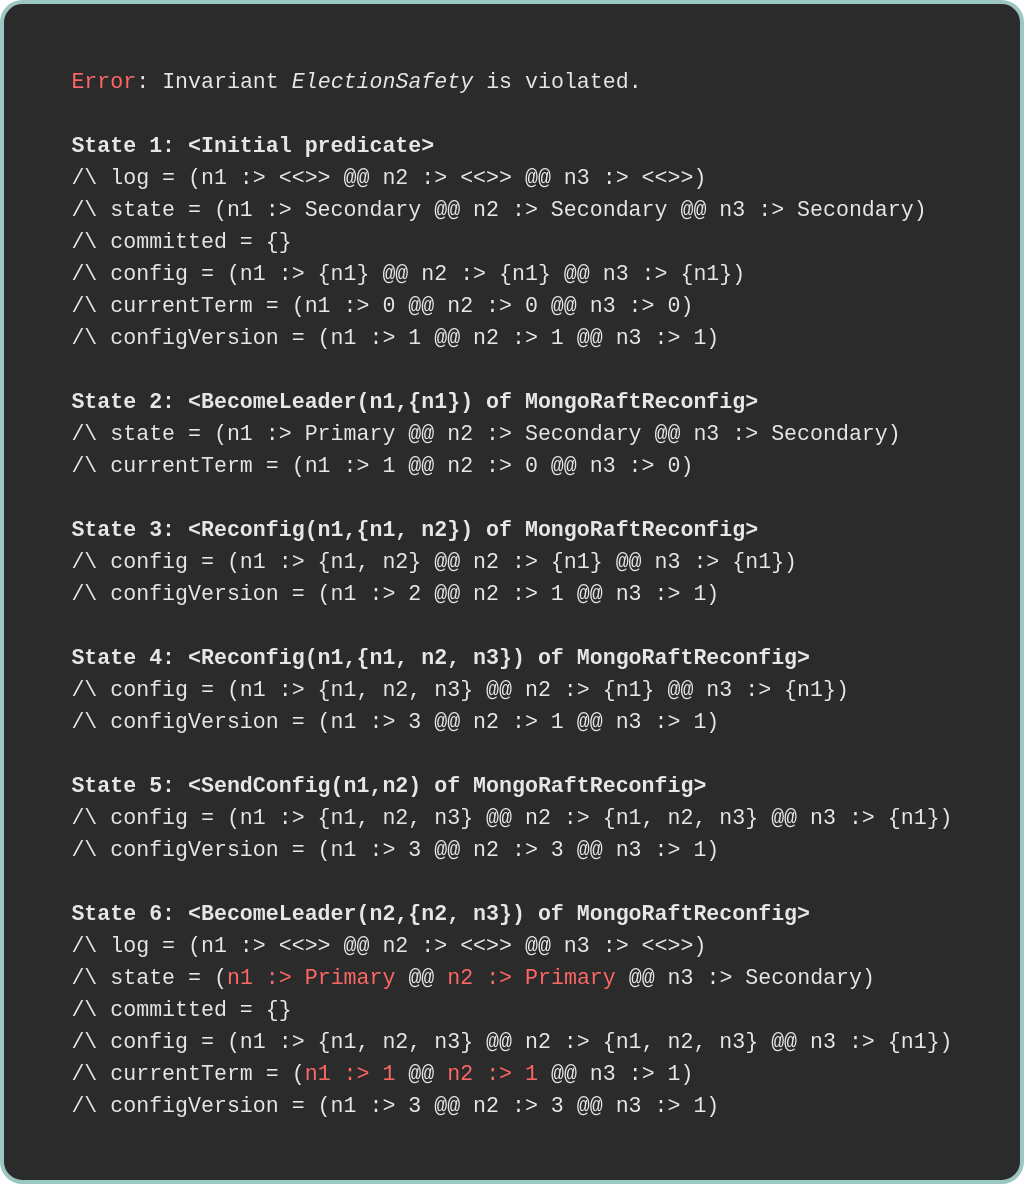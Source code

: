 <mxfile version="26.1.1" pages="8">
  <diagram name="t1" id="8jFQAHfubnYCTreY2xb-">
    <mxGraphModel dx="975" dy="666" grid="1" gridSize="10" guides="1" tooltips="1" connect="1" arrows="1" fold="1" page="1" pageScale="1" pageWidth="1600" pageHeight="900" math="0" shadow="0">
      <root>
        <mxCell id="0" />
        <mxCell id="1" parent="0" />
        <mxCell id="YvlI-vDUudLmRY7K9i0u-4" value="&lt;div style=&quot;background-color: rgb(43, 43, 43); line-height: 16px;&quot;&gt;&lt;div style=&quot;text-align: left; font-family: Menlo, Monaco, &amp;quot;Courier New&amp;quot;, monospace; font-size: 10.8px; white-space: pre;&quot;&gt;&lt;font style=&quot;color: rgb(255, 102, 102);&quot;&gt;Error&lt;/font&gt;&lt;font style=&quot;color: rgb(230, 230, 230);&quot;&gt;: Invariant &lt;i&gt;ElectionSafety&lt;/i&gt; is violated.&lt;/font&gt;&lt;/div&gt;&lt;div style=&quot;text-align: left; font-family: Menlo, Monaco, &amp;quot;Courier New&amp;quot;, monospace; font-size: 10.8px; white-space: pre;&quot;&gt;&lt;b&gt;&lt;font style=&quot;color: rgb(230, 230, 230);&quot;&gt;&lt;br&gt;&lt;/font&gt;&lt;/b&gt;&lt;/div&gt;&lt;div style=&quot;text-align: left; font-family: Menlo, Monaco, &amp;quot;Courier New&amp;quot;, monospace; font-size: 10.8px; white-space: pre;&quot;&gt;&lt;b&gt;&lt;font style=&quot;color: rgb(230, 230, 230);&quot;&gt;State 1: &amp;lt;Initial predicate&amp;gt;&lt;/font&gt;&lt;/b&gt;&lt;/div&gt;&lt;div style=&quot;text-align: left; font-family: Menlo, Monaco, &amp;quot;Courier New&amp;quot;, monospace; font-size: 10.8px; white-space: pre;&quot;&gt;&lt;font style=&quot;color: rgb(230, 230, 230);&quot;&gt;/\ log = (n1 :&amp;gt; &amp;lt;&amp;lt;&amp;gt;&amp;gt; @@ n2 :&amp;gt; &amp;lt;&amp;lt;&amp;gt;&amp;gt; @@ n3 :&amp;gt; &amp;lt;&amp;lt;&amp;gt;&amp;gt;)&lt;/font&gt;&lt;/div&gt;&lt;div style=&quot;text-align: left; font-family: Menlo, Monaco, &amp;quot;Courier New&amp;quot;, monospace; font-size: 10.8px; white-space: pre;&quot;&gt;&lt;font style=&quot;color: rgb(230, 230, 230);&quot;&gt;/\ state = (n1 :&amp;gt; Secondary @@ n2 :&amp;gt; Secondary @@ n3 :&amp;gt; Secondary)&lt;/font&gt;&lt;/div&gt;&lt;div style=&quot;text-align: left; font-family: Menlo, Monaco, &amp;quot;Courier New&amp;quot;, monospace; font-size: 10.8px; white-space: pre;&quot;&gt;&lt;font style=&quot;color: rgb(230, 230, 230);&quot;&gt;/\ committed = {}&lt;/font&gt;&lt;/div&gt;&lt;div style=&quot;text-align: left; font-family: Menlo, Monaco, &amp;quot;Courier New&amp;quot;, monospace; font-size: 10.8px; white-space: pre;&quot;&gt;&lt;font style=&quot;color: rgb(230, 230, 230);&quot;&gt;/\ config = (n1 :&amp;gt; {n1} @@ n2 :&amp;gt; {n1} @@ n3 :&amp;gt; {n1})&lt;/font&gt;&lt;/div&gt;&lt;div style=&quot;text-align: left; font-family: Menlo, Monaco, &amp;quot;Courier New&amp;quot;, monospace; font-size: 10.8px; white-space: pre;&quot;&gt;&lt;font style=&quot;color: rgb(230, 230, 230);&quot;&gt;/\ currentTerm = (n1 :&amp;gt; 0 @@ n2 :&amp;gt; 0 @@ n3 :&amp;gt; 0)&lt;/font&gt;&lt;/div&gt;&lt;div style=&quot;text-align: left; font-family: Menlo, Monaco, &amp;quot;Courier New&amp;quot;, monospace; font-size: 10.8px; white-space: pre;&quot;&gt;&lt;font style=&quot;color: rgb(230, 230, 230);&quot;&gt;/\ configVersion = (n1 :&amp;gt; 1 @@ n2 :&amp;gt; 1 @@ n3 :&amp;gt; 1)&lt;/font&gt;&lt;/div&gt;&lt;div style=&quot;text-align: left;&quot;&gt;&lt;font style=&quot;color: rgb(230, 230, 230);&quot;&gt;&lt;br&gt;&lt;/font&gt;&lt;/div&gt;&lt;div style=&quot;text-align: left; font-family: Menlo, Monaco, &amp;quot;Courier New&amp;quot;, monospace; font-size: 10.8px; white-space: pre;&quot;&gt;&lt;b&gt;&lt;font style=&quot;color: rgb(230, 230, 230);&quot;&gt;State 2: &amp;lt;BecomeLeader(n1,{n1}) of MongoRaftReconfig&amp;gt;&lt;/font&gt;&lt;/b&gt;&lt;/div&gt;&lt;div style=&quot;text-align: left; font-family: Menlo, Monaco, &amp;quot;Courier New&amp;quot;, monospace; font-size: 10.8px; white-space: pre;&quot;&gt;&lt;font style=&quot;color: rgb(230, 230, 230);&quot;&gt;/\ state = (n1 :&amp;gt; Primary @@ n2 :&amp;gt; Secondary @@ n3 :&amp;gt; Secondary)&lt;/font&gt;&lt;/div&gt;&lt;div style=&quot;text-align: left; font-family: Menlo, Monaco, &amp;quot;Courier New&amp;quot;, monospace; font-size: 10.8px; white-space: pre;&quot;&gt;&lt;font style=&quot;color: rgb(230, 230, 230);&quot;&gt;/\ currentTerm = (n1 :&amp;gt; 1 @@ n2 :&amp;gt; 0 @@ n3 :&amp;gt; 0)&lt;/font&gt;&lt;/div&gt;&lt;div style=&quot;text-align: left;&quot;&gt;&lt;font style=&quot;color: rgb(230, 230, 230);&quot;&gt;&lt;br&gt;&lt;/font&gt;&lt;/div&gt;&lt;div style=&quot;text-align: left; font-family: Menlo, Monaco, &amp;quot;Courier New&amp;quot;, monospace; font-size: 10.8px; white-space: pre;&quot;&gt;&lt;b&gt;&lt;font style=&quot;color: rgb(230, 230, 230);&quot;&gt;State 3: &amp;lt;Reconfig(n1,{n1, n2}) of MongoRaftReconfig&amp;gt;&lt;/font&gt;&lt;/b&gt;&lt;/div&gt;&lt;div style=&quot;text-align: left; font-family: Menlo, Monaco, &amp;quot;Courier New&amp;quot;, monospace; font-size: 10.8px; white-space: pre;&quot;&gt;&lt;font style=&quot;color: rgb(230, 230, 230);&quot;&gt;/\ config = (n1 :&amp;gt; {n1, n2} @@ n2 :&amp;gt; {n1} @@ n3 :&amp;gt; {n1})&lt;/font&gt;&lt;/div&gt;&lt;div style=&quot;text-align: left; font-family: Menlo, Monaco, &amp;quot;Courier New&amp;quot;, monospace; font-size: 10.8px; white-space: pre;&quot;&gt;&lt;font style=&quot;color: rgb(230, 230, 230);&quot;&gt;/\ configVersion = (n1 :&amp;gt; 2 @@ n2 :&amp;gt; 1 @@ n3 :&amp;gt; 1)&lt;/font&gt;&lt;/div&gt;&lt;div style=&quot;text-align: left;&quot;&gt;&lt;font style=&quot;color: rgb(230, 230, 230);&quot;&gt;&lt;br&gt;&lt;/font&gt;&lt;/div&gt;&lt;div style=&quot;text-align: left; font-family: Menlo, Monaco, &amp;quot;Courier New&amp;quot;, monospace; font-size: 10.8px; white-space: pre;&quot;&gt;&lt;b&gt;&lt;font style=&quot;color: rgb(230, 230, 230);&quot;&gt;State 4: &amp;lt;Reconfig(n1,{n1, n2, n3}) of MongoRaftReconfig&amp;gt;&lt;/font&gt;&lt;/b&gt;&lt;/div&gt;&lt;div style=&quot;text-align: left; font-family: Menlo, Monaco, &amp;quot;Courier New&amp;quot;, monospace; font-size: 10.8px; white-space: pre;&quot;&gt;&lt;font style=&quot;color: rgb(230, 230, 230);&quot;&gt;/\ config = (n1 :&amp;gt; {n1, n2, n3} @@ n2 :&amp;gt; {n1} @@ n3 :&amp;gt; {n1})&lt;/font&gt;&lt;/div&gt;&lt;div style=&quot;text-align: left; font-family: Menlo, Monaco, &amp;quot;Courier New&amp;quot;, monospace; font-size: 10.8px; white-space: pre;&quot;&gt;&lt;font style=&quot;color: rgb(230, 230, 230);&quot;&gt;/\ configVersion = (n1 :&amp;gt; 3 @@ n2 :&amp;gt; 1 @@ n3 :&amp;gt; 1)&lt;/font&gt;&lt;/div&gt;&lt;div style=&quot;text-align: left;&quot;&gt;&lt;font style=&quot;color: rgb(230, 230, 230);&quot;&gt;&lt;br&gt;&lt;/font&gt;&lt;/div&gt;&lt;div style=&quot;text-align: left; font-family: Menlo, Monaco, &amp;quot;Courier New&amp;quot;, monospace; font-size: 10.8px; white-space: pre;&quot;&gt;&lt;b&gt;&lt;font style=&quot;color: rgb(230, 230, 230);&quot;&gt;State 5: &amp;lt;SendConfig(n1,n2) of MongoRaftReconfig&amp;gt;&lt;/font&gt;&lt;/b&gt;&lt;/div&gt;&lt;div style=&quot;text-align: left; font-family: Menlo, Monaco, &amp;quot;Courier New&amp;quot;, monospace; font-size: 10.8px; white-space: pre;&quot;&gt;&lt;font style=&quot;color: rgb(230, 230, 230);&quot;&gt;/\ config = (n1 :&amp;gt; {n1, n2, n3} @@ n2 :&amp;gt; {n1, n2, n3} @@ n3 :&amp;gt; {n1})&lt;/font&gt;&lt;/div&gt;&lt;div style=&quot;text-align: left; font-family: Menlo, Monaco, &amp;quot;Courier New&amp;quot;, monospace; font-size: 10.8px; white-space: pre;&quot;&gt;&lt;font style=&quot;color: rgb(230, 230, 230);&quot;&gt;/\ configVersion = (n1 :&amp;gt; 3 @@ n2 :&amp;gt; 3 @@ n3 :&amp;gt; 1)&lt;/font&gt;&lt;/div&gt;&lt;div style=&quot;text-align: left;&quot;&gt;&lt;font style=&quot;color: rgb(230, 230, 230);&quot;&gt;&lt;br&gt;&lt;/font&gt;&lt;/div&gt;&lt;div style=&quot;text-align: left; font-family: Menlo, Monaco, &amp;quot;Courier New&amp;quot;, monospace; font-size: 10.8px; white-space: pre;&quot;&gt;&lt;b&gt;&lt;font style=&quot;color: rgb(230, 230, 230);&quot;&gt;State 6: &amp;lt;BecomeLeader(n2,{n2, n3}) of MongoRaftReconfig&amp;gt;&lt;/font&gt;&lt;/b&gt;&lt;/div&gt;&lt;div style=&quot;text-align: left; font-family: Menlo, Monaco, &amp;quot;Courier New&amp;quot;, monospace; font-size: 10.8px; white-space: pre;&quot;&gt;&lt;font style=&quot;color: rgb(230, 230, 230);&quot;&gt;/\ log = (n1 :&amp;gt; &amp;lt;&amp;lt;&amp;gt;&amp;gt; @@ n2 :&amp;gt; &amp;lt;&amp;lt;&amp;gt;&amp;gt; @@ n3 :&amp;gt; &amp;lt;&amp;lt;&amp;gt;&amp;gt;)&lt;/font&gt;&lt;/div&gt;&lt;div style=&quot;text-align: left; font-family: Menlo, Monaco, &amp;quot;Courier New&amp;quot;, monospace; font-size: 10.8px; white-space: pre;&quot;&gt;&lt;font&gt;&lt;font color=&quot;#e6e6e6&quot;&gt;/\ state = (&lt;/font&gt;&lt;font style=&quot;color: rgb(255, 102, 102);&quot;&gt;n1 :&amp;gt; &lt;font style=&quot;&quot;&gt;Primary&lt;/font&gt;&lt;/font&gt;&lt;span style=&quot;color: rgb(230, 230, 230);&quot;&gt; @@ &lt;/span&gt;&lt;font style=&quot;color: rgb(255, 102, 102);&quot;&gt;n2 :&amp;gt; &lt;font style=&quot;&quot;&gt;Primary&lt;/font&gt;&lt;/font&gt;&lt;font style=&quot;color: rgb(230, 230, 230);&quot;&gt; @@ n3 :&amp;gt; Secondary)&lt;/font&gt;&lt;/font&gt;&lt;/div&gt;&lt;div style=&quot;text-align: left; font-family: Menlo, Monaco, &amp;quot;Courier New&amp;quot;, monospace; font-size: 10.8px; white-space: pre;&quot;&gt;&lt;font style=&quot;color: rgb(230, 230, 230);&quot;&gt;/\ committed = {}&lt;/font&gt;&lt;/div&gt;&lt;div style=&quot;text-align: left; font-family: Menlo, Monaco, &amp;quot;Courier New&amp;quot;, monospace; font-size: 10.8px; white-space: pre;&quot;&gt;&lt;font style=&quot;color: rgb(230, 230, 230);&quot;&gt;/\ config = (n1 :&amp;gt; {n1, n2, n3} @@ n2 :&amp;gt; {n1, n2, n3} @@ n3 :&amp;gt; {n1})&lt;/font&gt;&lt;/div&gt;&lt;div style=&quot;text-align: left; font-family: Menlo, Monaco, &amp;quot;Courier New&amp;quot;, monospace; font-size: 10.8px; white-space: pre;&quot;&gt;&lt;font style=&quot;color: rgb(230, 230, 230);&quot;&gt;/\ currentTerm = (&lt;/font&gt;&lt;font style=&quot;color: rgb(255, 102, 102);&quot;&gt;n1 :&amp;gt; 1&lt;/font&gt;&lt;font style=&quot;color: rgb(230, 230, 230);&quot;&gt; @@ &lt;/font&gt;&lt;font style=&quot;color: rgb(255, 102, 102);&quot;&gt;n2 :&amp;gt; 1&lt;/font&gt;&lt;font style=&quot;color: rgb(230, 230, 230);&quot;&gt; @@ n3 :&amp;gt; 1)&lt;/font&gt;&lt;/div&gt;&lt;div style=&quot;text-align: left; font-family: Menlo, Monaco, &amp;quot;Courier New&amp;quot;, monospace; font-size: 10.8px; white-space: pre;&quot;&gt;&lt;font style=&quot;color: rgb(230, 230, 230);&quot;&gt;/\ configVersion = (n1 :&amp;gt; 3 @@ n2 :&amp;gt; 3 @@ n3 :&amp;gt; 1)&lt;/font&gt;&lt;/div&gt;&lt;/div&gt;" style="text;html=1;align=center;verticalAlign=middle;whiteSpace=wrap;rounded=1;strokeColor=#9AC7BF;fillColor=light-dark(#2B2B2B,#282A35);gradientColor=none;arcSize=2;imageHeight=24;strokeWidth=2;" parent="1" vertex="1">
          <mxGeometry x="370" y="210" width="510" height="590" as="geometry" />
        </mxCell>
      </root>
    </mxGraphModel>
  </diagram>
  <diagram name="t3" id="I8Q4x0z7_d7YDWWrgwYp">
    <mxGraphModel dx="975" dy="666" grid="1" gridSize="10" guides="1" tooltips="1" connect="1" arrows="1" fold="1" page="1" pageScale="1" pageWidth="1600" pageHeight="900" math="0" shadow="0">
      <root>
        <mxCell id="S78iAIIInrne-IOesmyg-0" />
        <mxCell id="S78iAIIInrne-IOesmyg-1" parent="S78iAIIInrne-IOesmyg-0" />
        <mxCell id="S78iAIIInrne-IOesmyg-2" value="&lt;div style=&quot;background-color: rgb(43, 43, 43); line-height: 16px;&quot;&gt;&lt;div style=&quot;text-align: left;&quot;&gt;&lt;font face=&quot;Menlo, Monaco, Courier New, monospace&quot;&gt;&lt;span style=&quot;font-size: 10.8px; white-space: pre;&quot;&gt;&lt;font style=&quot;color: rgb(255, 102, 102);&quot;&gt;Error&lt;/font&gt;&lt;font color=&quot;#e6e6e6&quot;&gt;: Invariant &lt;/font&gt;&lt;i style=&quot;color: rgb(230, 230, 230);&quot;&gt;LeaderCompleteness&lt;/i&gt;&lt;font color=&quot;#e6e6e6&quot;&gt; is violated.&lt;br&gt;&lt;/font&gt;&lt;b style=&quot;color: rgb(230, 230, 230);&quot;&gt;&lt;br&gt;&lt;/b&gt;&lt;/span&gt;&lt;/font&gt;&lt;/div&gt;&lt;div style=&quot;text-align: left;&quot;&gt;&lt;font face=&quot;Menlo, Monaco, Courier New, monospace&quot;&gt;&lt;span style=&quot;font-size: 10.8px; white-space: pre;&quot;&gt;&lt;b style=&quot;color: rgb(230, 230, 230);&quot;&gt;State 1: &amp;lt;Initial predicate&amp;gt;&lt;br&gt;&lt;/b&gt;&lt;font color=&quot;#e6e6e6&quot;&gt;/\ log = (n1 :&amp;gt; &amp;lt;&amp;lt;&amp;gt;&amp;gt; @@ n2 :&amp;gt; &amp;lt;&amp;lt;&amp;gt;&amp;gt; @@ n3 :&amp;gt; &amp;lt;&amp;lt;&amp;gt;&amp;gt;)&lt;br&gt;/\ state = (n1 :&amp;gt; Secondary @@ n2 :&amp;gt; Secondary @@ n3 :&amp;gt; Secondary)&lt;br&gt;/\ committed = {}&lt;br&gt;/\ config = (n1 :&amp;gt; {n1} @@ n2 :&amp;gt; {n1} @@ n3 :&amp;gt; {n1})&lt;br&gt;/\ currentTerm = (n1 :&amp;gt; 0 @@ n2 :&amp;gt; 0 @@ n3 :&amp;gt; 0)&lt;br&gt;/\ configVersion = (n1 :&amp;gt; 1 @@ n2 :&amp;gt; 1 @@ n3 :&amp;gt; 1)&lt;br&gt;&lt;br&gt;&lt;/font&gt;&lt;b style=&quot;color: rgb(230, 230, 230);&quot;&gt;State 2: &amp;lt;BecomeLeader(n1,{n1}) of MongoRaftReconfig&amp;gt;&lt;br&gt;&lt;/b&gt;&lt;font color=&quot;#e6e6e6&quot;&gt;/\ state = (n1 :&amp;gt; Primary @@ n2 :&amp;gt; Secondary @@ n3 :&amp;gt; Secondary)&lt;br&gt;/\ currentTerm = (n1 :&amp;gt; 1 @@ n2 :&amp;gt; 0 @@ n3 :&amp;gt; 0)&lt;br&gt;&lt;br&gt;&lt;/font&gt;&lt;b style=&quot;color: rgb(230, 230, 230);&quot;&gt;State 3: &amp;lt;ClientRequest(n1) of MongoRaftReconfig&amp;gt;&lt;br&gt;&lt;/b&gt;&lt;font color=&quot;#e6e6e6&quot;&gt;/\ log = (n1 :&amp;gt; &amp;lt;&amp;lt;1&amp;gt;&amp;gt; @@ n2 :&amp;gt; &amp;lt;&amp;lt;&amp;gt;&amp;gt; @@ n3 :&amp;gt; &amp;lt;&amp;lt;&amp;gt;&amp;gt;)&lt;br&gt;&lt;br&gt;&lt;/font&gt;&lt;b style=&quot;color: rgb(230, 230, 230);&quot;&gt;State 4: &amp;lt;CommitEntry(n1,{n1}) of MongoRaftReconfig&amp;gt;&lt;br&gt;&lt;/b&gt;&lt;font color=&quot;#e6e6e6&quot;&gt;/\ committed = {&amp;lt;&amp;lt;1, 1&amp;gt;&amp;gt;}&lt;br&gt;&lt;br&gt;&lt;/font&gt;&lt;b style=&quot;color: rgb(230, 230, 230);&quot;&gt;State 5: &amp;lt;UpdateTerms(n1,n2) of MongoRaftReconfig&amp;gt;&lt;br&gt;&lt;/b&gt;&lt;font color=&quot;#e6e6e6&quot;&gt;/\ currentTerm = (n1 :&amp;gt; 1 @@ n2 :&amp;gt; 1 @@ n3 :&amp;gt; 0)&lt;br&gt;&lt;br&gt;&lt;/font&gt;&lt;b style=&quot;color: rgb(230, 230, 230);&quot;&gt;State 6: &amp;lt;Reconfig(n1,{n1, n2}) of MongoRaftReconfig&amp;gt;&lt;br&gt;&lt;/b&gt;&lt;font color=&quot;#e6e6e6&quot;&gt;/\ config = (n1 :&amp;gt; {n1, n2} @@ n2 :&amp;gt; {n1} @@ n3 :&amp;gt; {n1})&lt;br&gt;/\ configVersion = (n1 :&amp;gt; 2 @@ n2 :&amp;gt; 1 @@ n3 :&amp;gt; 1)&lt;br&gt;&lt;br&gt;&lt;/font&gt;&lt;b style=&quot;color: rgb(230, 230, 230);&quot;&gt;State 7: &amp;lt;SendConfig(n1,n2) of MongoRaftReconfig&amp;gt;&lt;br&gt;&lt;/b&gt;&lt;font color=&quot;#e6e6e6&quot;&gt;/\ config = (n1 :&amp;gt; {n1, n2} @@ n2 :&amp;gt; {n1, n2} @@ n3 :&amp;gt; {n1})&lt;br&gt;/\ configVersion = (n1 :&amp;gt; 2 @@ n2 :&amp;gt; 2 @@ n3 :&amp;gt; 1)&lt;br&gt;&lt;br&gt;&lt;/font&gt;&lt;b style=&quot;color: rgb(230, 230, 230);&quot;&gt;State 8: &amp;lt;Reconfig(n1,{n1, n2, n3}) of MongoRaftReconfig&amp;gt;&lt;br&gt;&lt;/b&gt;&lt;font color=&quot;#e6e6e6&quot;&gt;/\ config = (n1 :&amp;gt; {n1, n2, n3} @@ n2 :&amp;gt; {n1, n2} @@ n3 :&amp;gt; {n1})&lt;br&gt;/\ configVersion = (n1 :&amp;gt; 3 @@ n2 :&amp;gt; 2 @@ n3 :&amp;gt; 1)&lt;br&gt;&lt;br&gt;&lt;/font&gt;&lt;b style=&quot;color: rgb(230, 230, 230);&quot;&gt;State 9: &amp;lt;SendConfig(n1,n2) of MongoRaftReconfig&amp;gt;&lt;br&gt;&lt;/b&gt;&lt;font color=&quot;#e6e6e6&quot;&gt;/\ config = (n1 :&amp;gt; {n1, n2, n3} @@ n2 :&amp;gt; {n1, n2, n3} @@ n3 :&amp;gt; {n1})&lt;br&gt;/\ configVersion = (n1 :&amp;gt; 3 @@ n2 :&amp;gt; 3 @@ n3 :&amp;gt; 1)&lt;br&gt;&lt;br&gt;&lt;/font&gt;&lt;b style=&quot;color: rgb(230, 230, 230);&quot;&gt;State 10: &amp;lt;BecomeLeader(n2,{n2, n3}) of MongoRaftReconfig&amp;gt;&lt;br&gt;&lt;/b&gt;&lt;font color=&quot;#e6e6e6&quot;&gt;/\ log = (n1 :&amp;gt; &amp;lt;&amp;lt;1&amp;gt;&amp;gt; @@ &lt;/font&gt;&lt;font style=&quot;color: rgb(255, 102, 102);&quot;&gt;n2 :&amp;gt; &amp;lt;&amp;lt;&amp;gt;&amp;gt;&lt;/font&gt;&lt;font color=&quot;#e6e6e6&quot;&gt; @@ n3 :&amp;gt; &amp;lt;&amp;lt;&amp;gt;&amp;gt;)&lt;br&gt;/\ state = (n1 :&amp;gt; Primary @@ &lt;/font&gt;&lt;font style=&quot;color: rgb(255, 102, 102);&quot;&gt;n2 :&amp;gt; Primary &lt;/font&gt;&lt;font color=&quot;#e6e6e6&quot;&gt;@@ n3 :&amp;gt; Secondary)&lt;br&gt;/\ committed = {&lt;/font&gt;&lt;font style=&quot;color: rgb(255, 102, 102);&quot;&gt;&amp;lt;&amp;lt;1, 1&amp;gt;&amp;gt;&lt;/font&gt;&lt;font color=&quot;#e6e6e6&quot;&gt;}&lt;br&gt;/\ config = (n1 :&amp;gt; {n1, n2, n3} @@ n2 :&amp;gt; {n1, n2, n3} @@ n3 :&amp;gt; {n1})&lt;br&gt;/\ currentTerm = (n1 :&amp;gt; 1 @@ n2 :&amp;gt; 2 @@ n3 :&amp;gt; 2)&lt;br&gt;/\ configVersion = (n1 :&amp;gt; 3 @@ n2 :&amp;gt; 3 @@ n3 :&amp;gt; 1)&lt;/font&gt;&lt;/span&gt;&lt;/font&gt;&lt;span style=&quot;color: rgb(169, 183, 198); font-family: Menlo, Monaco, &amp;quot;Courier New&amp;quot;, monospace; font-size: 10.8px; white-space: pre;&quot;&gt;&lt;br&gt;&lt;/span&gt;&lt;/div&gt;&lt;/div&gt;" style="text;html=1;align=center;verticalAlign=middle;whiteSpace=wrap;rounded=1;strokeColor=#9AC7BF;fillColor=light-dark(#2B2B2B,#282A35);gradientColor=none;arcSize=2;strokeWidth=2;" parent="S78iAIIInrne-IOesmyg-1" vertex="1">
          <mxGeometry x="410" y="30" width="510" height="820" as="geometry" />
        </mxCell>
      </root>
    </mxGraphModel>
  </diagram>
  <diagram name="t4" id="Dw2xp2wHiNmwODTYANPz">
    <mxGraphModel dx="975" dy="1566" grid="1" gridSize="10" guides="1" tooltips="1" connect="1" arrows="1" fold="1" page="1" pageScale="1" pageWidth="1600" pageHeight="900" math="0" shadow="0">
      <root>
        <mxCell id="6cvMPJdQGqWW_6ucDWrY-0" />
        <mxCell id="6cvMPJdQGqWW_6ucDWrY-1" parent="6cvMPJdQGqWW_6ucDWrY-0" />
        <mxCell id="6cvMPJdQGqWW_6ucDWrY-2" value="&lt;div style=&quot;background-color: rgb(43, 43, 43); line-height: 16px;&quot;&gt;&lt;div style=&quot;text-align: left;&quot;&gt;&lt;font face=&quot;Menlo, Monaco, Courier New, monospace&quot;&gt;&lt;span style=&quot;font-size: 10.8px; white-space: pre;&quot;&gt;&lt;font style=&quot;color: rgb(255, 102, 102);&quot;&gt;Error&lt;/font&gt;&lt;font color=&quot;#e6e6e6&quot;&gt;: Invariant &lt;i&gt;ElectionSafety&lt;/i&gt; is violated.&lt;br&gt;&lt;/font&gt;&lt;b style=&quot;color: rgb(230, 230, 230);&quot;&gt;&lt;br&gt;&lt;/b&gt;&lt;/span&gt;&lt;/font&gt;&lt;/div&gt;&lt;div style=&quot;text-align: left;&quot;&gt;&lt;font face=&quot;Menlo, Monaco, Courier New, monospace&quot;&gt;&lt;span style=&quot;font-size: 10.8px; white-space: pre;&quot;&gt;&lt;b style=&quot;color: rgb(230, 230, 230);&quot;&gt;State 1: &amp;lt;Initial predicate&amp;gt;&lt;br&gt;&lt;/b&gt;&lt;font color=&quot;#e6e6e6&quot;&gt;/\ log = (n1 :&amp;gt; &amp;lt;&amp;lt;&amp;gt;&amp;gt; @@ n2 :&amp;gt; &amp;lt;&amp;lt;&amp;gt;&amp;gt; @@ n3 :&amp;gt; &amp;lt;&amp;lt;&amp;gt;&amp;gt; @@ n4 :&amp;gt; &amp;lt;&amp;lt;&amp;gt;&amp;gt;)&lt;br&gt;/\ state = (n1 :&amp;gt; Secondary @@ n2 :&amp;gt; Secondary @@ n3 :&amp;gt; Secondary @@ n4 :&amp;gt; Secondary)&lt;br&gt;/\ committed = {}&lt;br&gt;/\ config = ( n1 :&amp;gt; {n1, n2, n3, n4} @@&lt;br&gt;  n2 :&amp;gt; {n1, n2, n3, n4} @@&lt;br&gt;  n3 :&amp;gt; {n1, n2, n3, n4} @@&lt;br&gt;  n4 :&amp;gt; {n1, n2, n3, n4} )&lt;br&gt;/\ currentTerm = (n1 :&amp;gt; 0 @@ n2 :&amp;gt; 0 @@ n3 :&amp;gt; 0 @@ n4 :&amp;gt; 0)&lt;br&gt;/\ configVersion = (n1 :&amp;gt; 1 @@ n2 :&amp;gt; 1 @@ n3 :&amp;gt; 1 @@ n4 :&amp;gt; 1)&lt;br&gt;&lt;br&gt;&lt;/font&gt;&lt;b style=&quot;color: rgb(230, 230, 230);&quot;&gt;State 2: &amp;lt;BecomeLeader(n1,{n1, n2, n3}) of MongoRaftReconfig&amp;gt;&lt;br&gt;&lt;/b&gt;&lt;font color=&quot;#e6e6e6&quot;&gt;/\ state = (n1 :&amp;gt; Primary @@ n2 :&amp;gt; Secondary @@ n3 :&amp;gt; Secondary @@ n4 :&amp;gt; Secondary)&lt;br&gt;/\ currentTerm = (n1 :&amp;gt; 1 @@ n2 :&amp;gt; 1 @@ n3 :&amp;gt; 1 @@ n4 :&amp;gt; 0)&lt;br&gt;&lt;br&gt;&lt;/font&gt;&lt;b style=&quot;color: rgb(230, 230, 230);&quot;&gt;State 3: &amp;lt;Reconfig(n1,{n1, n2, n3}) of MongoRaftReconfig&amp;gt;&lt;br&gt;&lt;/b&gt;&lt;font color=&quot;#e6e6e6&quot;&gt;/\ config = ( n1 :&amp;gt; {n1, n2, n3} @@&lt;br&gt;  n2 :&amp;gt; {n1, n2, n3, n4} @@&lt;br&gt;  n3 :&amp;gt; {n1, n2, n3, n4} @@&lt;br&gt;  n4 :&amp;gt; {n1, n2, n3, n4} )&lt;br&gt;/\ configVersion = (n1 :&amp;gt; 2 @@ n2 :&amp;gt; 1 @@ n3 :&amp;gt; 1 @@ n4 :&amp;gt; 1)&lt;br&gt;&lt;br&gt;&lt;/font&gt;&lt;b style=&quot;color: rgb(230, 230, 230);&quot;&gt;State 4: &amp;lt;BecomeLeader(n2,{n2, n3, n4}) of MongoRaftReconfig&amp;gt;&lt;br&gt;&lt;/b&gt;&lt;font color=&quot;#e6e6e6&quot;&gt;/\ state = (n1 :&amp;gt; Primary @@ n2 :&amp;gt; Primary @@ n3 :&amp;gt; Secondary @@ n4 :&amp;gt; Secondary)&lt;br&gt;/\ currentTerm = (n1 :&amp;gt; 1 @@ n2 :&amp;gt; 2 @@ n3 :&amp;gt; 2 @@ n4 :&amp;gt; 2)&lt;br&gt;&lt;br&gt;&lt;/font&gt;&lt;b style=&quot;color: rgb(230, 230, 230);&quot;&gt;State 5: &amp;lt;UpdateTerms(n2,n1) of MongoRaftReconfig&amp;gt;&lt;br&gt;&lt;/b&gt;&lt;font color=&quot;#e6e6e6&quot;&gt;/\ state = (n1 :&amp;gt; Secondary @@ n2 :&amp;gt; Primary @@ n3 :&amp;gt; Secondary @@ n4 :&amp;gt; Secondary)&lt;br&gt;/\ currentTerm = (n1 :&amp;gt; 2 @@ n2 :&amp;gt; 2 @@ n3 :&amp;gt; 2 @@ n4 :&amp;gt; 2)&lt;br&gt;&lt;br&gt;&lt;/font&gt;&lt;b style=&quot;color: rgb(230, 230, 230);&quot;&gt;State 6: &amp;lt;Reconfig(n2,{n1, n2, n4}) of MongoRaftReconfig&amp;gt;&lt;br&gt;&lt;/b&gt;&lt;font color=&quot;#e6e6e6&quot;&gt;/\ config = ( n1 :&amp;gt; {n1, n2, n3} @@&lt;br&gt;  n2 :&amp;gt; {n1, n2, n4} @@&lt;br&gt;  n3 :&amp;gt; {n1, n2, n3, n4} @@&lt;br&gt;  n4 :&amp;gt; {n1, n2, n3, n4} )&lt;br&gt;/\ configVersion = (n1 :&amp;gt; 2 @@ n2 :&amp;gt; 2 @@ n3 :&amp;gt; 1 @@ n4 :&amp;gt; 1)&lt;br&gt;&lt;br&gt;&lt;/font&gt;&lt;b style=&quot;color: rgb(230, 230, 230);&quot;&gt;State 7: &amp;lt;BecomeLeader(n1,{n1, n3}) of MongoRaftReconfig&amp;gt;&lt;br&gt;&lt;/b&gt;&lt;font color=&quot;#e6e6e6&quot;&gt;/\ state = (n1 :&amp;gt; Primary @@ n2 :&amp;gt; Primary @@ n3 :&amp;gt; Secondary @@ n4 :&amp;gt; Secondary)&lt;br&gt;/\ config = ( n1 :&amp;gt; {n1, n2, n3} @@&lt;br&gt;              n2 :&amp;gt; {n1, n2, n4} @@&lt;br&gt;              n3 :&amp;gt; {n1, n2, n3, n4} @@&lt;br&gt;              n4 :&amp;gt; {n1, n2, n3, n4} )&lt;br&gt;/\ currentTerm = (n1 :&amp;gt; 3 @@ n2 :&amp;gt; 2 @@ n3 :&amp;gt; 3 @@ n4 :&amp;gt; 2)&lt;br&gt;/\ configVersion = (n1 :&amp;gt; 2 @@ n2 :&amp;gt; 2 @@ n3 :&amp;gt; 1 @@ n4 :&amp;gt; 1)&lt;br&gt;&lt;br&gt;&lt;/font&gt;&lt;b style=&quot;color: rgb(230, 230, 230);&quot;&gt;State 8: &amp;lt;BecomeLeader(n2,{n2, n4}) of MongoRaftReconfig&amp;gt;&lt;br&gt;&lt;/b&gt;&lt;font color=&quot;#e6e6e6&quot;&gt;/\ log = (n1 :&amp;gt; &amp;lt;&amp;lt;&amp;gt;&amp;gt; @@ n2 :&amp;gt; &amp;lt;&amp;lt;&amp;gt;&amp;gt; @@ n3 :&amp;gt; &amp;lt;&amp;lt;&amp;gt;&amp;gt; @@ n4 :&amp;gt; &amp;lt;&amp;lt;&amp;gt;&amp;gt;)&lt;br&gt;/\ state = (&lt;/font&gt;&lt;font style=&quot;color: rgb(255, 102, 102);&quot;&gt;n1 :&amp;gt; Primary&lt;/font&gt;&lt;font color=&quot;#e6e6e6&quot;&gt; @@ &lt;/font&gt;&lt;font style=&quot;color: rgb(255, 102, 102);&quot;&gt;n2 :&amp;gt; Primary&lt;/font&gt;&lt;font color=&quot;#e6e6e6&quot;&gt; @@ n3 :&amp;gt; Secondary @@ n4 :&amp;gt; Secondary)&lt;br&gt;/\ committed = {}&lt;br&gt;/\ config = ( n1 :&amp;gt; {n1, n2, n3} @@&lt;br&gt;              n2 :&amp;gt; {n1, n2, n4} @@&lt;br&gt;              n3 :&amp;gt; {n1, n2, n3, n4} @@&lt;br&gt;              n4 :&amp;gt; {n1, n2, n3, n4} )&lt;br&gt;/\ currentTerm = (&lt;/font&gt;&lt;font style=&quot;color: rgb(255, 102, 102);&quot;&gt;n1 :&amp;gt; 3&lt;/font&gt;&lt;font color=&quot;#e6e6e6&quot;&gt; @@ &lt;/font&gt;&lt;font style=&quot;color: rgb(255, 102, 102);&quot;&gt;n2 :&amp;gt; 3&lt;/font&gt;&lt;font color=&quot;#e6e6e6&quot;&gt; @@ n3 :&amp;gt; 3 @@ n4 :&amp;gt; 3)&lt;br&gt;/\ configVersion = (n1 :&amp;gt; 2 @@ n2 :&amp;gt; 2 @@ n3 :&amp;gt; 1 @@ n4 :&amp;gt; 1)&lt;/font&gt;&lt;/span&gt;&lt;/font&gt;&lt;span style=&quot;color: rgb(169, 183, 198); font-family: Menlo, Monaco, &amp;quot;Courier New&amp;quot;, monospace; font-size: 10.8px; white-space: pre;&quot;&gt;&lt;br&gt;&lt;/span&gt;&lt;/div&gt;&lt;/div&gt;" style="text;html=1;align=center;verticalAlign=middle;whiteSpace=wrap;rounded=1;strokeColor=#9AC7BF;fillColor=light-dark(#2B2B2B,#282A35);gradientColor=none;arcSize=2;strokeWidth=2;" parent="6cvMPJdQGqWW_6ucDWrY-1" vertex="1">
          <mxGeometry x="370" y="-220" width="630" height="1040" as="geometry" />
        </mxCell>
      </root>
    </mxGraphModel>
  </diagram>
  <diagram name="snippet-0" id="eUHc3XiV-_BEyFJC1U7w">
    <mxGraphModel dx="696" dy="476" grid="1" gridSize="10" guides="1" tooltips="1" connect="1" arrows="1" fold="1" page="1" pageScale="1" pageWidth="1600" pageHeight="900" math="0" shadow="0">
      <root>
        <mxCell id="HfvCpmWmUsZq0VJ6BsPM-0" />
        <mxCell id="HfvCpmWmUsZq0VJ6BsPM-1" parent="HfvCpmWmUsZq0VJ6BsPM-0" />
        <mxCell id="HfvCpmWmUsZq0VJ6BsPM-2" value="&lt;span style=&quot;&quot; id=&quot;docs-internal-guid-955c089a-7fff-785c-a062-aca5ab7f73e9&quot;&gt;&lt;font style=&quot;&quot;&gt;&lt;p dir=&quot;ltr&quot; style=&quot;font-weight: normal; line-height: 1.38; margin-top: 0pt; margin-bottom: 0pt;&quot;&gt;&lt;span style=&quot;color: rgb(128, 128, 128); background-color: transparent; font-family: &amp;quot;Roboto Mono&amp;quot;, monospace; font-size: 8pt; white-space-collapse: preserve;&quot;&gt;\* A reconfig to ‘newConfig’ occurs on node i, which is currently a primary.&lt;/span&gt;&lt;/p&gt;&lt;p dir=&quot;ltr&quot; style=&quot;font-weight: bold; color: rgb(230, 230, 230); line-height: 1.38; margin-top: 0pt; margin-bottom: 0pt;&quot;&gt;&lt;span style=&quot;font-size: 8pt; font-family: &amp;quot;Roboto Mono&amp;quot;, monospace; background-color: transparent; font-style: normal; font-variant: normal; text-decoration: none; vertical-align: baseline; white-space: pre-wrap;&quot;&gt;Reconfig(i, newConfig) ==&lt;/span&gt;&lt;/p&gt;&lt;p dir=&quot;ltr&quot; style=&quot;font-weight: normal; color: rgb(230, 230, 230); line-height: 1.38; margin-top: 0pt; margin-bottom: 0pt;&quot;&gt;&lt;span style=&quot;font-size: 8pt; font-family: &amp;quot;Roboto Mono&amp;quot;, monospace; background-color: transparent; font-weight: 400; font-style: normal; font-variant: normal; text-decoration: none; vertical-align: baseline; white-space: pre-wrap;&quot;&gt;&amp;nbsp;&amp;nbsp;&amp;nbsp;&amp;nbsp;/\ state[i] = Primary&lt;/span&gt;&lt;/p&gt;&lt;p dir=&quot;ltr&quot; style=&quot;font-weight: normal; color: rgb(230, 230, 230); line-height: 1.38; margin-top: 0pt; margin-bottom: 0pt;&quot;&gt;&lt;span style=&quot;font-size: 8pt; font-family: &amp;quot;Roboto Mono&amp;quot;, monospace; background-color: transparent; font-weight: 400; font-style: normal; font-variant: normal; text-decoration: none; vertical-align: baseline; white-space: pre-wrap;&quot;&gt;&amp;nbsp;&amp;nbsp;&amp;nbsp;&amp;nbsp;/\ i &lt;/span&gt;&lt;span style=&quot;font-family: &amp;quot;Roboto Mono&amp;quot;, monospace; font-size: 10.667px; white-space-collapse: preserve; background-color: transparent;&quot;&gt;∈ &lt;/span&gt;&lt;span style=&quot;background-color: transparent; font-family: &amp;quot;Roboto Mono&amp;quot;, monospace; font-size: 8pt; white-space-collapse: preserve;&quot;&gt;newConfig&lt;/span&gt;&lt;/p&gt;&lt;p dir=&quot;ltr&quot; style=&quot;font-weight: normal; line-height: 1.38; margin-top: 0pt; margin-bottom: 0pt;&quot;&gt;&lt;span style=&quot;background-color: transparent; font-family: &amp;quot;Roboto Mono&amp;quot;, monospace; font-size: 8pt; white-space-collapse: preserve; color: rgb(230, 230, 230);&quot;&gt;&amp;nbsp;&amp;nbsp;&amp;nbsp;&amp;nbsp;/\ configVersion&#39; = [configVersion EXCEPT ![i] = configVersion[i] + 1]&lt;/span&gt;&lt;/p&gt;&lt;p dir=&quot;ltr&quot; style=&quot;font-weight: normal; color: rgb(230, 230, 230); line-height: 1.38; margin-top: 0pt; margin-bottom: 0pt;&quot;&gt;&lt;span style=&quot;font-size: 8pt; font-family: &amp;quot;Roboto Mono&amp;quot;, monospace; background-color: transparent; font-weight: 400; font-style: normal; font-variant: normal; text-decoration: none; vertical-align: baseline; white-space: pre-wrap;&quot;&gt;&amp;nbsp;&amp;nbsp;&amp;nbsp;&amp;nbsp;/\ config&#39; = [config EXCEPT ![i] = newConfig]&lt;/span&gt;&lt;/p&gt;&lt;p dir=&quot;ltr&quot; style=&quot;font-weight: normal; color: rgb(230, 230, 230); line-height: 1.38; margin-top: 0pt; margin-bottom: 0pt;&quot;&gt;&lt;span style=&quot;font-size: 8pt; font-family: &amp;quot;Roboto Mono&amp;quot;, monospace; background-color: transparent; font-weight: 400; font-style: normal; font-variant: normal; text-decoration: none; vertical-align: baseline; white-space: pre-wrap;&quot;&gt;&amp;nbsp;&amp;nbsp;&amp;nbsp;&amp;nbsp;/\ UNCHANGED &amp;lt;&amp;lt;currentTerm, state&amp;gt;&amp;gt;&lt;/span&gt;&lt;/p&gt;&lt;p dir=&quot;ltr&quot; style=&quot;font-weight: normal; color: rgb(230, 230, 230); line-height: 1.38; margin-top: 0pt; margin-bottom: 0pt;&quot;&gt;&lt;span style=&quot;font-size: 8pt; font-family: &amp;quot;Roboto Mono&amp;quot;, monospace; background-color: transparent; font-weight: 400; font-style: normal; font-variant: normal; text-decoration: none; vertical-align: baseline; white-space: pre-wrap;&quot;&gt;&lt;br&gt;&lt;/span&gt;&lt;/p&gt;&lt;p dir=&quot;ltr&quot; style=&quot;font-weight: normal; color: rgb(230, 230, 230); line-height: 1.38; margin-top: 0pt; margin-bottom: 0pt;&quot;&gt;&lt;span style=&quot;font-size: 8pt; font-family: &amp;quot;Roboto Mono&amp;quot;, monospace; background-color: transparent; font-weight: 400; font-style: normal; font-variant: normal; text-decoration: none; vertical-align: baseline; white-space: pre-wrap;&quot;&gt;&lt;/span&gt;&lt;/p&gt;&lt;p style=&quot;line-height: 1.38; margin-top: 0pt; margin-bottom: 0pt;&quot; dir=&quot;ltr&quot;&gt;&lt;span style=&quot;color: rgb(128, 128, 128); background-color: transparent; font-family: &amp;quot;Roboto Mono&amp;quot;, monospace; font-size: 8pt; white-space-collapse: preserve;&quot;&gt;\* Node i sends its current config to node j.&lt;/span&gt;&lt;/p&gt;&lt;p style=&quot;forced-color-adjust: none; line-height: 1.38; margin-top: 0pt; margin-bottom: 0pt; color: rgb(230, 230, 230);&quot; dir=&quot;ltr&quot;&gt;&lt;font face=&quot;Roboto Mono, monospace&quot; color=&quot;#e6e6e6&quot;&gt;&lt;span style=&quot;font-size: 10.667px; white-space-collapse: preserve;&quot;&gt;&lt;b&gt;SendConfig(i, j) ==&lt;br&gt;&lt;/b&gt;    /\ state[j] = Secondary&lt;br&gt;    /\ IsNewerConfig(i, j)&lt;br&gt;    /\ configVersion&#39; = [configVersion EXCEPT ![j] = configVersion[i]]&lt;br&gt;    /\ config&#39; = [config EXCEPT ![j] = config[i]]&lt;br&gt;    /\ UNCHANGED &amp;lt;&amp;lt;currentTerm, state&amp;gt;&amp;gt;&lt;/span&gt;&lt;/font&gt;&lt;/p&gt;&lt;p style=&quot;line-height: 1.38; margin-top: 0pt; margin-bottom: 0pt; color: rgb(230, 230, 230);&quot; dir=&quot;ltr&quot;&gt;&lt;br&gt;&lt;/p&gt;&lt;p style=&quot;line-height: 1.38; margin-top: 0pt; margin-bottom: 0pt; color: rgb(230, 230, 230);&quot; dir=&quot;ltr&quot;&gt;&lt;br&gt;&lt;/p&gt;&lt;/font&gt;&lt;/span&gt;" style="text;whiteSpace=wrap;html=1;fillColor=light-dark(#2B2B2B,#282A35);perimeterSpacing=0;strokeColor=#9AC7BF;strokeWidth=2;rounded=1;arcSize=2;spacingLeft=0;spacing=15;" parent="HfvCpmWmUsZq0VJ6BsPM-1" vertex="1">
          <mxGeometry x="190" y="240" width="660" height="300" as="geometry" />
        </mxCell>
      </root>
    </mxGraphModel>
  </diagram>
  <diagram name="snippet-0-safety-props" id="FkJEI6t3R7ntDLy7PyDo">
    <mxGraphModel dx="886" dy="605" grid="1" gridSize="10" guides="1" tooltips="1" connect="1" arrows="1" fold="1" page="1" pageScale="1" pageWidth="1600" pageHeight="900" math="0" shadow="0">
      <root>
        <mxCell id="CU0ZHUVQzLA6e2sbIOE0-0" />
        <mxCell id="CU0ZHUVQzLA6e2sbIOE0-1" parent="CU0ZHUVQzLA6e2sbIOE0-0" />
        <mxCell id="CU0ZHUVQzLA6e2sbIOE0-2" value="&lt;span style=&quot;&quot; id=&quot;docs-internal-guid-955c089a-7fff-785c-a062-aca5ab7f73e9&quot;&gt;&lt;font style=&quot;&quot;&gt;&lt;p dir=&quot;ltr&quot; style=&quot;font-weight: normal; line-height: 1.38; margin-top: 0pt; margin-bottom: 0pt;&quot;&gt;&lt;span style=&quot;background-color: transparent; color: rgb(128, 128, 128); font-family: &amp;quot;Roboto Mono&amp;quot;, monospace; font-size: 8pt; white-space-collapse: preserve;&quot;&gt;\* There cannot be two primaries in the same term.&lt;/span&gt;&lt;/p&gt;&lt;p style=&quot;line-height: 1.38; margin-top: 0pt; margin-bottom: 0pt; color: rgb(230, 230, 230);&quot; dir=&quot;ltr&quot;&gt;&lt;font face=&quot;Roboto Mono, monospace&quot; color=&quot;#e6e6e6&quot;&gt;&lt;span style=&quot;font-size: 10.667px; white-space-collapse: preserve;&quot;&gt;&lt;b&gt;ElectionSafety&lt;/b&gt; ==&amp;nbsp;&lt;/span&gt;&lt;/font&gt;&lt;/p&gt;&lt;p style=&quot;line-height: 1.38; margin-top: 0pt; margin-bottom: 0pt; color: rgb(230, 230, 230);&quot; dir=&quot;ltr&quot;&gt;&lt;font face=&quot;Roboto Mono, monospace&quot; color=&quot;#e6e6e6&quot;&gt;&lt;span style=&quot;font-size: 10.667px; white-space-collapse: preserve;&quot;&gt;&amp;nbsp; &amp;nbsp; &lt;/span&gt;&lt;/font&gt;&lt;span style=&quot;background-color: transparent; font-size: 10.667px; white-space-collapse: preserve;&quot;&gt;&lt;font face=&quot;Roboto Mono, monospace&quot; color=&quot;#e6e6e6&quot;&gt;∀&lt;/font&gt;&lt;/span&gt;&lt;span style=&quot;color: rgb(230, 230, 230); font-size: 10.667px; white-space-collapse: preserve; font-family: &amp;quot;Roboto Mono&amp;quot;, monospace; background-color: transparent;&quot;&gt; s,t &lt;/span&gt;&lt;span style=&quot;font-family: &amp;quot;Roboto Mono&amp;quot;, monospace; font-size: 10.667px; white-space-collapse: preserve; background-color: transparent;&quot;&gt;∈&lt;/span&gt;&lt;span style=&quot;background-color: transparent; font-family: &amp;quot;Roboto Mono&amp;quot;, monospace; font-size: 10.667px; white-space-collapse: preserve;&quot;&gt; Server :&lt;/span&gt;&lt;/p&gt;&lt;p style=&quot;line-height: 1.38; margin-top: 0pt; margin-bottom: 0pt; color: rgb(230, 230, 230);&quot; dir=&quot;ltr&quot;&gt;&lt;font face=&quot;Roboto Mono, monospace&quot; color=&quot;#e6e6e6&quot;&gt;&lt;span style=&quot;font-size: 10.667px; white-space-collapse: preserve;&quot;&gt;&amp;nbsp; &amp;nbsp; &amp;nbsp; &amp;nbsp; (/\ state[s] = Primary&amp;nbsp;&lt;/span&gt;&lt;/font&gt;&lt;/p&gt;&lt;p style=&quot;line-height: 1.38; margin-top: 0pt; margin-bottom: 0pt; color: rgb(230, 230, 230);&quot; dir=&quot;ltr&quot;&gt;&lt;font face=&quot;Roboto Mono, monospace&quot; color=&quot;#e6e6e6&quot;&gt;&lt;span style=&quot;font-size: 10.667px; white-space-collapse: preserve;&quot;&gt;&amp;nbsp; &amp;nbsp; &amp;nbsp; &amp;nbsp; &amp;nbsp;/\ state[t] = Primary&lt;/span&gt;&lt;/font&gt;&lt;/p&gt;&lt;p style=&quot;line-height: 1.38; margin-top: 0pt; margin-bottom: 0pt; color: rgb(230, 230, 230);&quot; dir=&quot;ltr&quot;&gt;&lt;span style=&quot;font-size: 10.667px; white-space-collapse: preserve;&quot;&gt;&lt;font face=&quot;Roboto Mono, monospace&quot; color=&quot;#e6e6e6&quot;&gt;&lt;/font&gt;&lt;/span&gt;&lt;/p&gt;&lt;p style=&quot;line-height: 1.38; margin-top: 0pt; margin-bottom: 0pt; color: rgb(230, 230, 230);&quot; dir=&quot;ltr&quot;&gt;&lt;font face=&quot;Roboto Mono, monospace&quot; color=&quot;#e6e6e6&quot;&gt;&lt;span style=&quot;font-size: 10.667px; white-space-collapse: preserve;&quot;&gt;&amp;nbsp; &amp;nbsp; &amp;nbsp; &amp;nbsp; &amp;nbsp;/\ currentTerm[s] = currentTerm[t]) &lt;/span&gt;&lt;/font&gt;&lt;span style=&quot;background-color: transparent; font-size: 10.667px; white-space-collapse: preserve;&quot;&gt;&lt;font face=&quot;Roboto Mono, monospace&quot; color=&quot;#e6e6e6&quot;&gt;⇒&lt;/font&gt;&lt;/span&gt;&lt;span style=&quot;color: rgb(230, 230, 230); font-size: 10.667px; white-space-collapse: preserve; font-family: &amp;quot;Roboto Mono&amp;quot;, monospace; background-color: transparent;&quot;&gt; (s = t)&lt;/span&gt;&lt;/p&gt;&lt;p style=&quot;line-height: 1.38; margin-top: 0pt; margin-bottom: 0pt; color: rgb(230, 230, 230);&quot; dir=&quot;ltr&quot;&gt;&lt;br&gt;&lt;/p&gt;&lt;p style=&quot;line-height: 1.38; margin-top: 0pt; margin-bottom: 0pt;&quot; dir=&quot;ltr&quot;&gt;&lt;span style=&quot;color: rgb(128, 128, 128); background-color: transparent; font-family: &amp;quot;Roboto Mono&amp;quot;, monospace; font-size: 8pt; white-space-collapse: preserve;&quot;&gt;\* A new primary must contain all log entries committed in earlier terms.&lt;/span&gt;&lt;/p&gt;&lt;p style=&quot;line-height: 1.38; margin-top: 0pt; margin-bottom: 0pt; color: rgb(230, 230, 230);&quot; dir=&quot;ltr&quot;&gt;&lt;font face=&quot;Roboto Mono, monospace&quot; color=&quot;#e6e6e6&quot;&gt;&lt;span style=&quot;font-size: 10.667px; white-space-collapse: preserve;&quot;&gt;&lt;b&gt;LeaderCompleteness&lt;/b&gt; == &lt;br&gt;    &lt;/span&gt;&lt;/font&gt;&lt;span style=&quot;background-color: transparent; font-size: 10.667px; white-space-collapse: preserve;&quot;&gt;&lt;font face=&quot;Roboto Mono, monospace&quot; color=&quot;#e6e6e6&quot;&gt;∀&lt;/font&gt;&lt;/span&gt;&lt;span style=&quot;color: rgb(230, 230, 230); font-size: 10.667px; white-space-collapse: preserve; font-family: &amp;quot;Roboto Mono&amp;quot;, monospace; background-color: transparent;&quot;&gt; s &lt;/span&gt;&lt;span style=&quot;font-family: &amp;quot;Roboto Mono&amp;quot;, monospace; font-size: 10.667px; white-space-collapse: preserve; background-color: transparent;&quot;&gt;∈&lt;/span&gt;&lt;span style=&quot;background-color: transparent; font-family: &amp;quot;Roboto Mono&amp;quot;, monospace; font-size: 10.667px; white-space-collapse: preserve;&quot;&gt; Server : (state[s] = Primary) &lt;/span&gt;&lt;span style=&quot;font-family: &amp;quot;Roboto Mono&amp;quot;, monospace; font-size: 10.667px; white-space-collapse: preserve; background-color: transparent;&quot;&gt;⇒&lt;/span&gt;&lt;span style=&quot;background-color: transparent; font-family: &amp;quot;Roboto Mono&amp;quot;, monospace; font-size: 10.667px; white-space-collapse: preserve;&quot;&gt; &lt;/span&gt;&lt;/p&gt;&lt;p style=&quot;line-height: 1.38; margin-top: 0pt; margin-bottom: 0pt; color: rgb(230, 230, 230);&quot; dir=&quot;ltr&quot;&gt;&lt;font face=&quot;Roboto Mono, monospace&quot; color=&quot;#e6e6e6&quot;&gt;&lt;span style=&quot;font-size: 10.667px; white-space-collapse: preserve;&quot;&gt;        &lt;/span&gt;&lt;/font&gt;&lt;span style=&quot;background-color: transparent; font-size: 10.667px; white-space-collapse: preserve;&quot;&gt;&lt;font face=&quot;Roboto Mono, monospace&quot; color=&quot;#e6e6e6&quot;&gt;∀&lt;/font&gt;&lt;/span&gt;&lt;span style=&quot;color: rgb(230, 230, 230); font-size: 10.667px; white-space-collapse: preserve; font-family: &amp;quot;Roboto Mono&amp;quot;, monospace; background-color: transparent;&quot;&gt; c ∈ committed : (c.term &amp;lt; currentTerm[s] &lt;/span&gt;&lt;span style=&quot;font-family: &amp;quot;Roboto Mono&amp;quot;, monospace; font-size: 10.667px; white-space-collapse: preserve; background-color: transparent;&quot;&gt;⇒&lt;/span&gt;&lt;span style=&quot;background-color: transparent; font-family: &amp;quot;Roboto Mono&amp;quot;, monospace; font-size: 10.667px; white-space-collapse: preserve;&quot;&gt; InLog(&amp;lt;&amp;lt;c.index,c.term&amp;gt;&amp;gt;, s))&lt;/span&gt;&lt;/p&gt;&lt;/font&gt;&lt;/span&gt;" style="text;whiteSpace=wrap;html=1;fillColor=light-dark(#2B2B2B,#282A35);perimeterSpacing=0;strokeColor=#9AC7BF;strokeWidth=2;rounded=1;arcSize=2;spacingLeft=0;spacing=15;" parent="CU0ZHUVQzLA6e2sbIOE0-1" vertex="1">
          <mxGeometry x="190" y="240" width="660" height="240" as="geometry" />
        </mxCell>
      </root>
    </mxGraphModel>
  </diagram>
  <diagram id="jm3BY3h6ijAE3kAyquTB" name="snippet-1">
    <mxGraphModel dx="609" dy="416" grid="1" gridSize="10" guides="1" tooltips="1" connect="1" arrows="1" fold="1" page="1" pageScale="1" pageWidth="1600" pageHeight="900" math="0" shadow="0">
      <root>
        <mxCell id="0" />
        <mxCell id="1" parent="0" />
        <mxCell id="OaAE8KhbQRWyvmubTUjm-1" value="&lt;b style=&quot;&quot; id=&quot;docs-internal-guid-955c089a-7fff-785c-a062-aca5ab7f73e9&quot;&gt;&lt;font&gt;&lt;p dir=&quot;ltr&quot; style=&quot;font-weight: normal; line-height: 1.38; margin-top: 0pt; margin-bottom: 0pt;&quot;&gt;&lt;span style=&quot;font-size: 8pt; font-family: &amp;quot;Roboto Mono&amp;quot;, monospace; background-color: transparent; font-weight: 400; font-style: normal; font-variant: normal; text-decoration: none; vertical-align: baseline; white-space: pre-wrap;&quot;&gt;&lt;font style=&quot;color: rgb(128, 128, 128);&quot;&gt;\* The set of all majority quorums in a given set S.&lt;/font&gt;&lt;/span&gt;&lt;/p&gt;&lt;p dir=&quot;ltr&quot; style=&quot;color: rgb(230, 230, 230); line-height: 1.38; margin-top: 0pt; margin-bottom: 0pt;&quot;&gt;&lt;span style=&quot;font-size: 8pt; font-family: &amp;quot;Roboto Mono&amp;quot;, monospace; background-color: transparent; font-style: normal; font-variant: normal; text-decoration: none; vertical-align: baseline; white-space: pre-wrap;&quot;&gt;Quorums(S)&lt;/span&gt;&lt;span style=&quot;font-weight: 400; font-size: 8pt; font-family: &amp;quot;Roboto Mono&amp;quot;, monospace; background-color: transparent; font-style: normal; font-variant: normal; text-decoration: none; vertical-align: baseline; white-space: pre-wrap;&quot;&gt; == {i &lt;/span&gt;&lt;b style=&quot;background-color: transparent; color: light-dark(rgb(0, 0, 0), rgb(255, 255, 255));&quot; id=&quot;docs-internal-guid-955c089a-7fff-785c-a062-aca5ab7f73e9&quot;&gt;&lt;span style=&quot;color: rgb(230, 230, 230); font-family: &amp;quot;Roboto Mono&amp;quot;, monospace; font-size: 10.667px; font-weight: 400; white-space-collapse: preserve;&quot;&gt;∈&lt;/span&gt;&lt;/b&gt;&lt;span style=&quot;background-color: transparent; font-family: &amp;quot;Roboto Mono&amp;quot;, monospace; font-size: 8pt; font-weight: 400; white-space-collapse: preserve;&quot;&gt; SUBSET(S) : Cardinality(i) * 2 &amp;gt; Cardinality(S)}&lt;/span&gt;&lt;/p&gt;&lt;br&gt;&lt;p dir=&quot;ltr&quot; style=&quot;font-weight: normal; line-height: 1.38; margin-top: 0pt; margin-bottom: 0pt;&quot;&gt;&lt;span style=&quot;font-size: 8pt; font-family: &amp;quot;Roboto Mono&amp;quot;, monospace; background-color: transparent; font-weight: 400; font-style: normal; font-variant: normal; text-decoration: none; vertical-align: baseline; white-space: pre-wrap;&quot;&gt;&lt;font style=&quot;color: rgb(128, 128, 128);&quot;&gt;\* Do all quorums of two sets intersect.&lt;/font&gt;&lt;/span&gt;&lt;/p&gt;&lt;p dir=&quot;ltr&quot; style=&quot;color: rgb(230, 230, 230); line-height: 1.38; margin-top: 0pt; margin-bottom: 0pt;&quot;&gt;&lt;span style=&quot;font-size: 8pt; font-family: &amp;quot;Roboto Mono&amp;quot;, monospace; background-color: transparent; font-style: normal; font-variant: normal; text-decoration: none; vertical-align: baseline; white-space: pre-wrap;&quot;&gt;QuorumsOverlap(si, sj)&lt;/span&gt;&lt;span style=&quot;font-weight: 400; font-size: 8pt; font-family: &amp;quot;Roboto Mono&amp;quot;, monospace; background-color: transparent; font-style: normal; font-variant: normal; text-decoration: none; vertical-align: baseline; white-space: pre-wrap;&quot;&gt; == ∀ qi ∈ Quorums(si), qj ∈ Quorums(sj) : qi ∩ qj ≠ {}&lt;/span&gt;&lt;/p&gt;&lt;br&gt;&lt;p dir=&quot;ltr&quot; style=&quot;font-weight: normal; line-height: 1.38; margin-top: 0pt; margin-bottom: 0pt;&quot;&gt;&lt;span style=&quot;font-size: 8pt; font-family: &amp;quot;Roboto Mono&amp;quot;, monospace; background-color: transparent; font-weight: 400; font-style: normal; font-variant: normal; text-decoration: none; vertical-align: baseline; white-space: pre-wrap;&quot;&gt;&lt;font style=&quot;color: rgb(128, 128, 128);&quot;&gt;\* A reconfig to ‘newConfig’ occurs on node i. The node must currently be a primary.&lt;/font&gt;&lt;/span&gt;&lt;/p&gt;&lt;p dir=&quot;ltr&quot; style=&quot;color: rgb(230, 230, 230); line-height: 1.38; margin-top: 0pt; margin-bottom: 0pt;&quot;&gt;&lt;span style=&quot;font-size: 8pt; font-family: &amp;quot;Roboto Mono&amp;quot;, monospace; background-color: transparent; font-style: normal; font-variant: normal; text-decoration: none; vertical-align: baseline; white-space: pre-wrap;&quot;&gt;Reconfig(i, newConfig) ==&lt;/span&gt;&lt;/p&gt;&lt;p dir=&quot;ltr&quot; style=&quot;color: rgb(230, 230, 230); font-weight: normal; line-height: 1.38; margin-top: 0pt; margin-bottom: 0pt;&quot;&gt;&lt;span style=&quot;font-size: 8pt; font-family: &amp;quot;Roboto Mono&amp;quot;, monospace; background-color: transparent; font-weight: 400; font-style: normal; font-variant: normal; text-decoration: none; vertical-align: baseline; white-space: pre-wrap;&quot;&gt;&amp;nbsp;&amp;nbsp;&amp;nbsp;&amp;nbsp;/\ state[i] = Primary&lt;/span&gt;&lt;/p&gt;&lt;p dir=&quot;ltr&quot; style=&quot;color: rgb(230, 230, 230); font-weight: normal; line-height: 1.38; margin-top: 0pt; margin-bottom: 0pt;&quot;&gt;&lt;span style=&quot;font-size: 8pt; font-family: &amp;quot;Roboto Mono&amp;quot;, monospace; background-color: transparent; font-weight: 400; font-style: normal; font-variant: normal; text-decoration: none; vertical-align: baseline; white-space: pre-wrap;&quot;&gt;&amp;nbsp;&amp;nbsp;&amp;nbsp;&amp;nbsp;/\ i &lt;/span&gt;&lt;b style=&quot;background-color: transparent; color: light-dark(rgb(0, 0, 0), rgb(255, 255, 255));&quot; id=&quot;docs-internal-guid-955c089a-7fff-785c-a062-aca5ab7f73e9&quot;&gt;&lt;span style=&quot;color: rgb(230, 230, 230); font-family: &amp;quot;Roboto Mono&amp;quot;, monospace; font-size: 10.667px; font-weight: 400; white-space-collapse: preserve;&quot;&gt;∈&lt;/span&gt;&lt;/b&gt;&lt;span style=&quot;background-color: transparent; font-family: &amp;quot;Roboto Mono&amp;quot;, monospace; font-size: 8pt; white-space-collapse: preserve;&quot;&gt; newConfig&lt;/span&gt;&lt;/p&gt;&lt;p dir=&quot;ltr&quot; style=&quot;font-weight: normal; line-height: 1.38; margin-top: 0pt; margin-bottom: 0pt;&quot;&gt;&lt;span style=&quot;color: rgb(230, 230, 230); font-size: 8pt; font-family: &amp;quot;Roboto Mono&amp;quot;, monospace; background-color: transparent; font-weight: 400; font-style: normal; font-variant: normal; text-decoration: none; vertical-align: baseline; white-space: pre-wrap;&quot;&gt;&amp;nbsp;&amp;nbsp;&amp;nbsp;&amp;nbsp;&lt;/span&gt;&lt;span style=&quot;font-size: 8pt; font-family: &amp;quot;Roboto Mono&amp;quot;, monospace; font-weight: 400; font-style: normal; font-variant: normal; text-decoration: none; vertical-align: baseline; white-space: pre-wrap; background-color: light-dark(rgb(43, 43, 43), rgb(40, 42, 53));&quot;&gt;&lt;font style=&quot;color: rgb(204, 255, 153);&quot;&gt;/\ QuorumsOverlap(config[i], newConfig)&lt;/font&gt;&lt;/span&gt;&lt;/p&gt;&lt;p dir=&quot;ltr&quot; style=&quot;color: rgb(230, 230, 230); font-weight: normal; line-height: 1.38; margin-top: 0pt; margin-bottom: 0pt;&quot;&gt;&lt;span style=&quot;font-size: 8pt; font-family: &amp;quot;Roboto Mono&amp;quot;, monospace; background-color: transparent; font-weight: 400; font-style: normal; font-variant: normal; text-decoration: none; vertical-align: baseline; white-space: pre-wrap;&quot;&gt;&amp;nbsp;&amp;nbsp;&amp;nbsp;&amp;nbsp;/\ configVersion&#39; = [configVersion EXCEPT ![i] = configVersion[i] + 1]&lt;/span&gt;&lt;/p&gt;&lt;p dir=&quot;ltr&quot; style=&quot;color: rgb(230, 230, 230); font-weight: normal; line-height: 1.38; margin-top: 0pt; margin-bottom: 0pt;&quot;&gt;&lt;span style=&quot;font-size: 8pt; font-family: &amp;quot;Roboto Mono&amp;quot;, monospace; background-color: transparent; font-weight: 400; font-style: normal; font-variant: normal; text-decoration: none; vertical-align: baseline; white-space: pre-wrap;&quot;&gt;&amp;nbsp;&amp;nbsp;&amp;nbsp;&amp;nbsp;/\ config&#39; = [config EXCEPT ![i] = newConfig]&lt;/span&gt;&lt;/p&gt;&lt;p dir=&quot;ltr&quot; style=&quot;color: rgb(230, 230, 230); font-weight: normal; line-height: 1.38; margin-top: 0pt; margin-bottom: 0pt;&quot;&gt;&lt;span style=&quot;font-size: 8pt; font-family: &amp;quot;Roboto Mono&amp;quot;, monospace; background-color: transparent; font-weight: 400; font-style: normal; font-variant: normal; text-decoration: none; vertical-align: baseline; white-space: pre-wrap;&quot;&gt;&amp;nbsp;&amp;nbsp;&amp;nbsp;&amp;nbsp;/\ UNCHANGED &amp;lt;&amp;lt;currentTerm, state&amp;gt;&amp;gt;&lt;/span&gt;&lt;/p&gt;&lt;/font&gt;&lt;/b&gt;" style="text;whiteSpace=wrap;html=1;fillColor=light-dark(#2B2B2B,#282A35);perimeterSpacing=0;strokeColor=#9AC7BF;strokeWidth=2;rounded=1;arcSize=2;spacingLeft=0;spacing=15;" vertex="1" parent="1">
          <mxGeometry x="160" y="240" width="600" height="270" as="geometry" />
        </mxCell>
      </root>
    </mxGraphModel>
  </diagram>
  <diagram name="snippet-2" id="sBdfkW78Seg2GSQwLiOp">
    <mxGraphModel dx="975" dy="666" grid="1" gridSize="10" guides="1" tooltips="1" connect="1" arrows="1" fold="1" page="1" pageScale="1" pageWidth="1600" pageHeight="900" math="0" shadow="0">
      <root>
        <mxCell id="emswD_iwEAi1JWjyzHRn-0" />
        <mxCell id="emswD_iwEAi1JWjyzHRn-1" parent="emswD_iwEAi1JWjyzHRn-0" />
        <mxCell id="emswD_iwEAi1JWjyzHRn-2" value="&lt;b style=&quot;&quot; id=&quot;docs-internal-guid-955c089a-7fff-785c-a062-aca5ab7f73e9&quot;&gt;&lt;font&gt;&lt;p style=&quot;line-height:1.38;margin-top:0pt;margin-bottom:0pt;&quot; dir=&quot;ltr&quot;&gt;&lt;span style=&quot;font-size:8pt;font-family:&#39;Roboto Mono&#39;,monospace;color:#999999;background-color:transparent;font-weight:400;font-style:normal;font-variant:normal;text-decoration:none;vertical-align:baseline;white-space:pre;white-space:pre-wrap;&quot;&gt;\* A quorum of servers in the config of server i have the term of i.&lt;/span&gt;&lt;/p&gt;&lt;p style=&quot;line-height:1.38;margin-top:0pt;margin-bottom:0pt;&quot; dir=&quot;ltr&quot;&gt;&lt;span style=&quot;font-size: 8pt; font-family: &amp;quot;Roboto Mono&amp;quot;, monospace; background-color: transparent; font-style: normal; font-variant: normal; text-decoration: none; vertical-align: baseline; white-space: pre-wrap;&quot;&gt;&lt;font style=&quot;color: rgb(230, 230, 230);&quot;&gt;TermQuorumCheck(i)&lt;span style=&quot;font-weight: 400;&quot;&gt; ==&lt;/span&gt;&lt;/font&gt;&lt;/span&gt;&lt;/p&gt;&lt;p style=&quot;line-height:1.38;margin-top:0pt;margin-bottom:0pt;&quot; dir=&quot;ltr&quot;&gt;&lt;span style=&quot;font-size: 8pt; font-family: &amp;quot;Roboto Mono&amp;quot;, monospace; background-color: transparent; font-weight: 400; font-style: normal; font-variant: normal; text-decoration: none; vertical-align: baseline; white-space: pre-wrap; color: rgb(0, 0, 0);&quot;&gt;&lt;font style=&quot;color: rgb(230, 230, 230);&quot;&gt;&amp;nbsp;&amp;nbsp;&amp;nbsp;&amp;nbsp; ∃ Q &lt;/font&gt;&lt;/span&gt;&lt;b style=&quot;background-color: transparent; color: light-dark(rgb(0, 0, 0), rgb(255, 255, 255));&quot; id=&quot;docs-internal-guid-955c089a-7fff-785c-a062-aca5ab7f73e9&quot;&gt;&lt;b style=&quot;color: light-dark(rgb(0, 0, 0), rgb(255, 255, 255)); background-color: transparent;&quot; id=&quot;docs-internal-guid-955c089a-7fff-785c-a062-aca5ab7f73e9&quot;&gt;&lt;span style=&quot;color: rgb(230, 230, 230); font-family: &amp;quot;Roboto Mono&amp;quot;, monospace; font-size: 10.667px; font-weight: 400; white-space-collapse: preserve;&quot;&gt;∈&lt;/span&gt;&lt;/b&gt;&lt;/b&gt;&lt;span style=&quot;color: rgb(230, 230, 230); background-color: transparent; font-family: &amp;quot;Roboto Mono&amp;quot;, monospace; font-size: 8pt; font-weight: 400; white-space-collapse: preserve;&quot;&gt; Quorums(config[i]) :&amp;nbsp;&lt;/span&gt;&lt;/p&gt;&lt;p style=&quot;line-height:1.38;margin-top:0pt;margin-bottom:0pt;&quot; dir=&quot;ltr&quot;&gt;&lt;span style=&quot;font-size: 8pt; font-family: &amp;quot;Roboto Mono&amp;quot;, monospace; background-color: transparent; font-weight: 400; font-style: normal; font-variant: normal; text-decoration: none; vertical-align: baseline; white-space: pre-wrap; color: rgb(0, 0, 0);&quot;&gt;&lt;font style=&quot;color: rgb(230, 230, 230);&quot;&gt;&amp;nbsp;&amp;nbsp;&amp;nbsp;&amp;nbsp; &lt;/font&gt;&lt;/span&gt;&lt;b style=&quot;background-color: transparent; color: light-dark(rgb(0, 0, 0), rgb(255, 255, 255));&quot; id=&quot;docs-internal-guid-955c089a-7fff-785c-a062-aca5ab7f73e9&quot;&gt;&lt;span style=&quot;color: rgb(230, 230, 230); font-weight: 400; white-space-collapse: preserve; background-color: transparent; font-size: 10.667px;&quot;&gt;&lt;font face=&quot;Roboto Mono, monospace&quot; color=&quot;#e6e6e6&quot;&gt;∀&lt;/font&gt;&lt;/span&gt;&lt;/b&gt;&lt;span style=&quot;color: rgb(230, 230, 230); background-color: transparent; font-family: &amp;quot;Roboto Mono&amp;quot;, monospace; font-size: 8pt; font-weight: 400; white-space-collapse: preserve;&quot;&gt; t &lt;/span&gt;&lt;b style=&quot;background-color: transparent; color: light-dark(rgb(0, 0, 0), rgb(255, 255, 255));&quot; id=&quot;docs-internal-guid-955c089a-7fff-785c-a062-aca5ab7f73e9&quot;&gt;&lt;b style=&quot;color: light-dark(rgb(0, 0, 0), rgb(255, 255, 255)); background-color: transparent;&quot; id=&quot;docs-internal-guid-955c089a-7fff-785c-a062-aca5ab7f73e9&quot;&gt;&lt;span style=&quot;color: rgb(230, 230, 230); font-family: &amp;quot;Roboto Mono&amp;quot;, monospace; font-size: 10.667px; font-weight: 400; white-space-collapse: preserve;&quot;&gt;∈&lt;/span&gt;&lt;/b&gt;&lt;/b&gt;&lt;span style=&quot;background-color: transparent; color: rgb(230, 230, 230); font-family: &amp;quot;Roboto Mono&amp;quot;, monospace; font-size: 8pt; font-weight: 400; white-space-collapse: preserve;&quot;&gt; Q :&amp;nbsp;&lt;/span&gt;&lt;/p&gt;&lt;p style=&quot;line-height:1.38;margin-top:0pt;margin-bottom:0pt;&quot; dir=&quot;ltr&quot;&gt;&lt;span style=&quot;font-size: 8pt; font-family: &amp;quot;Roboto Mono&amp;quot;, monospace; background-color: transparent; font-weight: 400; font-style: normal; font-variant: normal; text-decoration: none; vertical-align: baseline; white-space: pre-wrap; color: rgb(0, 0, 0);&quot;&gt;&lt;font style=&quot;color: rgb(230, 230, 230);&quot;&gt;&amp;nbsp;&amp;nbsp;&amp;nbsp;&amp;nbsp;&amp;nbsp;&amp;nbsp;&amp;nbsp;&amp;nbsp;currentTerm[t] = currentTerm[i]&lt;/font&gt;&lt;/span&gt;&lt;/p&gt;&lt;p dir=&quot;ltr&quot; style=&quot;font-weight: normal; line-height: 1.38; margin-top: 0pt; margin-bottom: 0pt;&quot;&gt;&lt;b id=&quot;docs-internal-guid-1c56d531-7fff-ef8d-8167-d820a9975c38&quot; style=&quot;font-weight:normal;&quot;&gt;&lt;br&gt;&lt;/b&gt;&lt;/p&gt;&lt;p style=&quot;line-height:1.38;margin-top:0pt;margin-bottom:0pt;&quot; dir=&quot;ltr&quot;&gt;&lt;span style=&quot;font-size:8pt;font-family:&#39;Roboto Mono&#39;,monospace;color:#999999;background-color:transparent;font-weight:400;font-style:normal;font-variant:normal;text-decoration:none;vertical-align:baseline;white-space:pre;white-space:pre-wrap;&quot;&gt;\* A quorum of servers in the config of server i have i&#39;s config.&lt;/span&gt;&lt;/p&gt;&lt;p style=&quot;line-height:1.38;margin-top:0pt;margin-bottom:0pt;&quot; dir=&quot;ltr&quot;&gt;&lt;span style=&quot;font-size: 8pt; font-family: &amp;quot;Roboto Mono&amp;quot;, monospace; background-color: transparent; font-style: normal; font-variant: normal; text-decoration: none; vertical-align: baseline; white-space: pre-wrap;&quot;&gt;&lt;font style=&quot;color: rgb(230, 230, 230);&quot;&gt;ConfigQuorumCheck(i)&lt;span style=&quot;font-weight: 400;&quot;&gt; ==&lt;/span&gt;&lt;/font&gt;&lt;/span&gt;&lt;/p&gt;&lt;p style=&quot;line-height:1.38;margin-top:0pt;margin-bottom:0pt;&quot; dir=&quot;ltr&quot;&gt;&lt;span style=&quot;font-size: 8pt; font-family: &amp;quot;Roboto Mono&amp;quot;, monospace; background-color: transparent; font-weight: 400; font-style: normal; font-variant: normal; text-decoration: none; vertical-align: baseline; white-space: pre-wrap; color: rgb(0, 0, 0);&quot;&gt;&lt;font style=&quot;color: rgb(230, 230, 230);&quot;&gt;&amp;nbsp;&amp;nbsp;&amp;nbsp;&amp;nbsp;∃ Q &lt;/font&gt;&lt;/span&gt;&lt;b style=&quot;background-color: transparent; color: light-dark(rgb(0, 0, 0), rgb(255, 255, 255));&quot; id=&quot;docs-internal-guid-955c089a-7fff-785c-a062-aca5ab7f73e9&quot;&gt;&lt;b style=&quot;color: light-dark(rgb(0, 0, 0), rgb(255, 255, 255)); background-color: transparent;&quot; id=&quot;docs-internal-guid-955c089a-7fff-785c-a062-aca5ab7f73e9&quot;&gt;&lt;span style=&quot;color: rgb(230, 230, 230); font-family: &amp;quot;Roboto Mono&amp;quot;, monospace; font-size: 10.667px; font-weight: 400; white-space-collapse: preserve;&quot;&gt;∈&lt;/span&gt;&lt;/b&gt;&lt;/b&gt;&lt;span style=&quot;color: rgb(230, 230, 230); background-color: transparent; font-family: &amp;quot;Roboto Mono&amp;quot;, monospace; font-size: 8pt; font-weight: 400; white-space-collapse: preserve;&quot;&gt; Quorums(config[i]) :&amp;nbsp;&lt;/span&gt;&lt;/p&gt;&lt;p style=&quot;line-height:1.38;margin-top:0pt;margin-bottom:0pt;&quot; dir=&quot;ltr&quot;&gt;&lt;span style=&quot;font-size: 8pt; font-family: &amp;quot;Roboto Mono&amp;quot;, monospace; background-color: transparent; font-weight: 400; font-style: normal; font-variant: normal; text-decoration: none; vertical-align: baseline; white-space: pre-wrap; color: rgb(0, 0, 0);&quot;&gt;&lt;font style=&quot;color: rgb(230, 230, 230);&quot;&gt;&amp;nbsp;&amp;nbsp;&amp;nbsp;&amp;nbsp;&lt;/font&gt;&lt;/span&gt;&lt;b style=&quot;background-color: transparent; color: light-dark(rgb(0, 0, 0), rgb(255, 255, 255));&quot; id=&quot;docs-internal-guid-955c089a-7fff-785c-a062-aca5ab7f73e9&quot;&gt;&lt;b style=&quot;color: light-dark(rgb(0, 0, 0), rgb(255, 255, 255)); background-color: transparent;&quot; id=&quot;docs-internal-guid-955c089a-7fff-785c-a062-aca5ab7f73e9&quot;&gt;&lt;span style=&quot;color: rgb(230, 230, 230); font-weight: 400; white-space-collapse: preserve; background-color: transparent; font-size: 10.667px;&quot;&gt;&lt;font face=&quot;Roboto Mono, monospace&quot; color=&quot;#e6e6e6&quot;&gt;∀&lt;/font&gt;&lt;/span&gt;&lt;/b&gt;&lt;/b&gt;&lt;span style=&quot;color: rgb(230, 230, 230); background-color: transparent; font-family: &amp;quot;Roboto Mono&amp;quot;, monospace; font-size: 8pt; font-weight: 400; white-space-collapse: preserve;&quot;&gt; t &lt;/span&gt;&lt;b style=&quot;background-color: transparent; color: light-dark(rgb(0, 0, 0), rgb(255, 255, 255));&quot; id=&quot;docs-internal-guid-955c089a-7fff-785c-a062-aca5ab7f73e9&quot;&gt;&lt;b style=&quot;color: light-dark(rgb(0, 0, 0), rgb(255, 255, 255)); background-color: transparent;&quot; id=&quot;docs-internal-guid-955c089a-7fff-785c-a062-aca5ab7f73e9&quot;&gt;&lt;span style=&quot;color: rgb(230, 230, 230); font-family: &amp;quot;Roboto Mono&amp;quot;, monospace; font-size: 10.667px; font-weight: 400; white-space-collapse: preserve;&quot;&gt;∈&lt;/span&gt;&lt;/b&gt;&lt;/b&gt;&lt;span style=&quot;background-color: transparent; color: rgb(230, 230, 230); font-family: &amp;quot;Roboto Mono&amp;quot;, monospace; font-size: 8pt; font-weight: 400; white-space-collapse: preserve;&quot;&gt; Q :&lt;/span&gt;&lt;/p&gt;&lt;p style=&quot;line-height:1.38;margin-top:0pt;margin-bottom:0pt;&quot; dir=&quot;ltr&quot;&gt;&lt;span style=&quot;font-size: 8pt; font-family: &amp;quot;Roboto Mono&amp;quot;, monospace; background-color: transparent; font-weight: 400; font-style: normal; font-variant: normal; text-decoration: none; vertical-align: baseline; white-space: pre-wrap; color: rgb(0, 0, 0);&quot;&gt;&lt;font style=&quot;color: rgb(230, 230, 230);&quot;&gt;&amp;nbsp;&amp;nbsp;&amp;nbsp;&amp;nbsp;&amp;nbsp;&amp;nbsp;&amp;nbsp;&amp;nbsp;configVersion[t] = configVersion[i]&lt;/font&gt;&lt;/span&gt;&lt;/p&gt;&lt;p dir=&quot;ltr&quot; style=&quot;font-weight: normal; line-height: 1.38; margin-top: 0pt; margin-bottom: 0pt;&quot;&gt;&lt;b style=&quot;font-weight:normal;&quot;&gt;&lt;br&gt;&lt;/b&gt;&lt;/p&gt;&lt;p style=&quot;line-height:1.38;margin-top:0pt;margin-bottom:0pt;&quot; dir=&quot;ltr&quot;&gt;&lt;span style=&quot;font-size:8pt;font-family:&#39;Roboto Mono&#39;,monospace;color:#999999;background-color:transparent;font-weight:400;font-style:normal;font-variant:normal;text-decoration:none;vertical-align:baseline;white-space:pre;white-space:pre-wrap;&quot;&gt;\* A reconfig occurs on node i. The node must currently be a leader.&lt;/span&gt;&lt;/p&gt;&lt;p style=&quot;line-height:1.38;margin-top:0pt;margin-bottom:0pt;&quot; dir=&quot;ltr&quot;&gt;&lt;span style=&quot;font-size: 8pt; font-family: &amp;quot;Roboto Mono&amp;quot;, monospace; background-color: transparent; font-style: normal; font-variant: normal; text-decoration: none; vertical-align: baseline; white-space: pre-wrap;&quot;&gt;&lt;font style=&quot;color: rgb(230, 230, 230);&quot;&gt;Reconfig(i, newConfig)&lt;span style=&quot;font-weight: 400;&quot;&gt; ==&lt;/span&gt;&lt;/font&gt;&lt;/span&gt;&lt;/p&gt;&lt;p style=&quot;line-height:1.38;margin-top:0pt;margin-bottom:0pt;&quot; dir=&quot;ltr&quot;&gt;&lt;span style=&quot;font-size: 8pt; font-family: &amp;quot;Roboto Mono&amp;quot;, monospace; background-color: transparent; font-weight: 400; font-style: normal; font-variant: normal; text-decoration: none; vertical-align: baseline; white-space: pre-wrap; color: rgb(0, 0, 0);&quot;&gt;&lt;font style=&quot;color: rgb(230, 230, 230);&quot;&gt;&amp;nbsp;&amp;nbsp;&amp;nbsp;&amp;nbsp;/\ state[i] = Primary&lt;/font&gt;&lt;/span&gt;&lt;/p&gt;&lt;p style=&quot;line-height:1.38;margin-top:0pt;margin-bottom:0pt;&quot; dir=&quot;ltr&quot;&gt;&lt;span style=&quot;font-size: 8pt; font-family: &amp;quot;Roboto Mono&amp;quot;, monospace; background-color: transparent; font-weight: 400; font-style: normal; font-variant: normal; text-decoration: none; vertical-align: baseline; white-space: pre-wrap; color: rgb(0, 0, 0);&quot;&gt;&lt;font style=&quot;color: rgb(230, 230, 230);&quot;&gt;&amp;nbsp;&amp;nbsp;&amp;nbsp;&amp;nbsp;/\ i &lt;/font&gt;&lt;/span&gt;&lt;b style=&quot;background-color: transparent; color: light-dark(rgb(0, 0, 0), rgb(255, 255, 255));&quot; id=&quot;docs-internal-guid-955c089a-7fff-785c-a062-aca5ab7f73e9&quot;&gt;&lt;span style=&quot;color: rgb(230, 230, 230); font-family: &amp;quot;Roboto Mono&amp;quot;, monospace; font-size: 10.667px; font-weight: 400; white-space-collapse: preserve;&quot;&gt;∈&lt;/span&gt;&lt;/b&gt;&lt;span style=&quot;color: rgb(230, 230, 230); background-color: transparent; font-family: &amp;quot;Roboto Mono&amp;quot;, monospace; font-size: 8pt; font-weight: 400; white-space-collapse: preserve;&quot;&gt; newConfig&lt;/span&gt;&lt;/p&gt;&lt;p style=&quot;line-height:1.38;margin-top:0pt;margin-bottom:0pt;&quot; dir=&quot;ltr&quot;&gt;&lt;span style=&quot;font-size: 8pt; font-family: &amp;quot;Roboto Mono&amp;quot;, monospace; background-color: transparent; font-weight: 400; font-style: normal; font-variant: normal; text-decoration: none; vertical-align: baseline; white-space: pre-wrap; color: rgb(0, 0, 0);&quot;&gt;&lt;font style=&quot;color: rgb(230, 230, 230);&quot;&gt;&amp;nbsp;&amp;nbsp;&amp;nbsp;&amp;nbsp;/\ QuorumsOverlap(config[i], newConfig)&lt;/font&gt;&lt;/span&gt;&lt;/p&gt;&lt;p style=&quot;line-height:1.38;margin-top:0pt;margin-bottom:0pt;&quot; dir=&quot;ltr&quot;&gt;&lt;font style=&quot;color: rgb(204, 255, 153);&quot;&gt;&lt;span style=&quot;font-size: 8pt; font-family: &amp;quot;Roboto Mono&amp;quot;, monospace; background-color: transparent; font-weight: 700; font-style: normal; font-variant: normal; text-decoration: none; vertical-align: baseline; white-space: pre-wrap;&quot;&gt;&amp;nbsp;&amp;nbsp;&amp;nbsp;&amp;nbsp;&lt;/span&gt;&lt;span style=&quot;font-size: 8pt; font-family: &amp;quot;Roboto Mono&amp;quot;, monospace; font-weight: 400; font-style: normal; font-variant: normal; text-decoration: none; vertical-align: baseline; white-space: pre-wrap; background-color: light-dark(rgb(43, 43, 43), rgb(40, 42, 53));&quot;&gt;&lt;font&gt;/\ ConfigQuorumCheck(i)&lt;/font&gt;&lt;/span&gt;&lt;/font&gt;&lt;/p&gt;&lt;p style=&quot;line-height:1.38;margin-top:0pt;margin-bottom:0pt;&quot; dir=&quot;ltr&quot;&gt;&lt;font style=&quot;color: rgb(204, 255, 153);&quot;&gt;&lt;span style=&quot;font-size: 8pt; font-family: &amp;quot;Roboto Mono&amp;quot;, monospace; background-color: transparent; font-weight: 700; font-style: normal; font-variant: normal; text-decoration: none; vertical-align: baseline; white-space: pre-wrap;&quot;&gt;&amp;nbsp;&amp;nbsp;&amp;nbsp;&amp;nbsp;&lt;/span&gt;&lt;span style=&quot;font-size: 8pt; font-family: &amp;quot;Roboto Mono&amp;quot;, monospace; font-weight: 400; font-style: normal; font-variant: normal; text-decoration: none; vertical-align: baseline; white-space: pre-wrap; background-color: light-dark(rgb(43, 43, 43), rgb(40, 42, 53));&quot;&gt;&lt;font&gt;/\ TermQuorumCheck(i)&lt;/font&gt;&lt;/span&gt;&lt;/font&gt;&lt;/p&gt;&lt;p style=&quot;line-height:1.38;margin-top:0pt;margin-bottom:0pt;&quot; dir=&quot;ltr&quot;&gt;&lt;span style=&quot;font-size: 8pt; font-family: &amp;quot;Roboto Mono&amp;quot;, monospace; background-color: transparent; font-weight: 400; font-style: normal; font-variant: normal; text-decoration: none; vertical-align: baseline; white-space: pre-wrap; color: rgb(0, 0, 0);&quot;&gt;&lt;font style=&quot;color: rgb(230, 230, 230);&quot;&gt;&amp;nbsp;&amp;nbsp;&amp;nbsp;&amp;nbsp;/\ configVersion&#39; = [configVersion EXCEPT ![i] = configVersion[i] + 1]&lt;/font&gt;&lt;/span&gt;&lt;/p&gt;&lt;p style=&quot;line-height:1.38;margin-top:0pt;margin-bottom:0pt;&quot; dir=&quot;ltr&quot;&gt;&lt;span style=&quot;font-size: 8pt; font-family: &amp;quot;Roboto Mono&amp;quot;, monospace; background-color: transparent; font-weight: 400; font-style: normal; font-variant: normal; text-decoration: none; vertical-align: baseline; white-space: pre-wrap; color: rgb(0, 0, 0);&quot;&gt;&lt;font style=&quot;color: rgb(230, 230, 230);&quot;&gt;&amp;nbsp;&amp;nbsp;&amp;nbsp;&amp;nbsp;/\ config&#39; = [config EXCEPT ![i] = newConfig]&lt;/font&gt;&lt;/span&gt;&lt;/p&gt;&lt;p dir=&quot;ltr&quot; style=&quot;font-weight: normal; line-height: 1.38; margin-top: 0pt; margin-bottom: 0pt;&quot;&gt;&lt;/p&gt;&lt;p style=&quot;line-height:1.38;margin-top:0pt;margin-bottom:0pt;&quot; dir=&quot;ltr&quot;&gt;&lt;span style=&quot;font-size: 8pt; font-family: &amp;quot;Roboto Mono&amp;quot;, monospace; background-color: transparent; font-weight: 400; font-style: normal; font-variant: normal; text-decoration: none; vertical-align: baseline; white-space: pre-wrap; color: rgb(0, 0, 0);&quot;&gt;&lt;font style=&quot;color: rgb(230, 230, 230);&quot;&gt;&amp;nbsp;&amp;nbsp;&amp;nbsp;&amp;nbsp;/\ UNCHANGED &amp;lt;&amp;lt;currentTerm, state&amp;gt;&amp;gt;&lt;/font&gt;&lt;/span&gt;&lt;/p&gt;&lt;div&gt;&lt;span style=&quot;font-size:8pt;font-family:&#39;Roboto Mono&#39;,monospace;color:#000000;background-color:transparent;font-weight:400;font-style:normal;font-variant:normal;text-decoration:none;vertical-align:baseline;white-space:pre;white-space:pre-wrap;&quot;&gt;&lt;br&gt;&lt;/span&gt;&lt;/div&gt;&lt;/font&gt;&lt;/b&gt;" style="text;whiteSpace=wrap;html=1;fillColor=light-dark(#2B2B2B,#282A35);perimeterSpacing=0;strokeColor=#9AC7BF;strokeWidth=2;rounded=1;arcSize=2;spacingLeft=0;spacing=15;" vertex="1" parent="emswD_iwEAi1JWjyzHRn-1">
          <mxGeometry x="160" y="240" width="600" height="410" as="geometry" />
        </mxCell>
      </root>
    </mxGraphModel>
  </diagram>
  <diagram name="snippet-3" id="S_iPkfZZRhB_bu0P7GiJ">
    <mxGraphModel dx="975" dy="666" grid="1" gridSize="10" guides="1" tooltips="1" connect="1" arrows="1" fold="1" page="1" pageScale="1" pageWidth="1600" pageHeight="900" math="0" shadow="0">
      <root>
        <mxCell id="PZxheYSt70NZlAnJf3qO-0" />
        <mxCell id="PZxheYSt70NZlAnJf3qO-1" parent="PZxheYSt70NZlAnJf3qO-0" />
        <mxCell id="PZxheYSt70NZlAnJf3qO-2" value="&lt;b style=&quot;&quot; id=&quot;docs-internal-guid-955c089a-7fff-785c-a062-aca5ab7f73e9&quot;&gt;&lt;font&gt;&lt;p style=&quot;color: light-dark(rgb(230, 230, 230), rgb(39, 39, 39)); line-height: 1.38; margin-top: 0pt; margin-bottom: 0pt;&quot; dir=&quot;ltr&quot;&gt;&lt;span style=&quot;font-size: 8pt; font-family: &amp;quot;Roboto Mono&amp;quot;, monospace; background-color: transparent; font-style: normal; font-variant: normal; text-decoration: none; vertical-align: baseline; white-space: pre-wrap;&quot;&gt;&lt;b style=&quot;color: rgb(0, 0, 0); font-family: Helvetica; font-size: 12px; white-space-collapse: collapse;&quot; id=&quot;docs-internal-guid-955c089a-7fff-785c-a062-aca5ab7f73e9&quot;&gt;&lt;/b&gt;&lt;/span&gt;&lt;/p&gt;&lt;b id=&quot;docs-internal-guid-955c089a-7fff-785c-a062-aca5ab7f73e9&quot;&gt;&lt;p style=&quot;line-height: 1.38; margin-top: 0pt; margin-bottom: 0pt;&quot; dir=&quot;ltr&quot;&gt;&lt;span style=&quot;font-size: 8pt; font-family: &amp;quot;Roboto Mono&amp;quot;, monospace; background-color: transparent; font-weight: 400; font-variant-numeric: normal; font-variant-east-asian: normal; font-variant-alternates: normal; font-variant-position: normal; font-variant-emoji: normal; vertical-align: baseline; white-space-collapse: preserve;&quot;&gt;&lt;font style=&quot;color: rgb(128, 128, 128);&quot;&gt;\* All entries committed in primary&#39;s term are committed in its current config.&lt;/font&gt;&lt;/span&gt;&lt;/p&gt;&lt;p style=&quot;line-height: 1.38; margin-top: 0pt; margin-bottom: 0pt;&quot; dir=&quot;ltr&quot;&gt;&lt;span style=&quot;color: light-dark(rgb(230, 230, 230), rgb(39, 39, 39)); background-color: transparent; white-space-collapse: preserve; font-size: 8pt; font-family: &amp;quot;Roboto Mono&amp;quot;, monospace; font-variant-numeric: normal; font-variant-east-asian: normal; font-variant-alternates: normal; font-variant-position: normal; font-variant-emoji: normal; vertical-align: baseline;&quot;&gt;OplogCommitment(s)&lt;/span&gt;&lt;span style=&quot;color: light-dark(rgb(230, 230, 230), rgb(39, 39, 39)); background-color: transparent; white-space-collapse: preserve; font-size: 8pt; font-family: &amp;quot;Roboto Mono&amp;quot;, monospace; font-weight: 400; font-variant-numeric: normal; font-variant-east-asian: normal; font-variant-alternates: normal; font-variant-position: normal; font-variant-emoji: normal; vertical-align: baseline;&quot;&gt; ==&amp;nbsp;&lt;/span&gt;&lt;/p&gt;&lt;/b&gt;&lt;p style=&quot;color: light-dark(rgb(230, 230, 230), rgb(39, 39, 39)); line-height: 1.38; margin-top: 0pt; margin-bottom: 0pt;&quot; dir=&quot;ltr&quot;&gt;&lt;span style=&quot;background-color: transparent; font-family: &amp;quot;Roboto Mono&amp;quot;, monospace; font-size: 8pt; font-weight: 400; white-space-collapse: preserve; color: light-dark(rgb(230, 230, 230), rgb(39, 39, 39));&quot;&gt;&amp;nbsp;&amp;nbsp;&amp;nbsp;&amp;nbsp;/\ &lt;/span&gt;&lt;b style=&quot;background-color: transparent; color: light-dark(rgb(0, 0, 0), rgb(255, 255, 255));&quot; id=&quot;docs-internal-guid-955c089a-7fff-785c-a062-aca5ab7f73e9&quot;&gt;&lt;span style=&quot;color: rgb(230, 230, 230); font-family: &amp;quot;Roboto Mono&amp;quot;, monospace; font-size: 10.667px; font-weight: 400; white-space-collapse: preserve;&quot;&gt;∃&lt;/span&gt;&lt;/b&gt;&lt;span style=&quot;background-color: transparent; color: light-dark(rgb(230, 230, 230), rgb(39, 39, 39)); font-family: &amp;quot;Roboto Mono&amp;quot;, monospace; font-size: 8pt; font-weight: 400; white-space-collapse: preserve;&quot;&gt; c &lt;/span&gt;&lt;b style=&quot;background-color: transparent; color: light-dark(rgb(0, 0, 0), rgb(255, 255, 255));&quot; id=&quot;docs-internal-guid-955c089a-7fff-785c-a062-aca5ab7f73e9&quot;&gt;&lt;b style=&quot;background-color: transparent; color: light-dark(rgb(0, 0, 0), rgb(255, 255, 255));&quot; id=&quot;docs-internal-guid-955c089a-7fff-785c-a062-aca5ab7f73e9&quot;&gt;&lt;span style=&quot;color: rgb(230, 230, 230); font-family: &amp;quot;Roboto Mono&amp;quot;, monospace; font-size: 10.667px; font-weight: 400; white-space-collapse: preserve;&quot;&gt;∈ &lt;/span&gt;&lt;/b&gt;&lt;/b&gt;&lt;span style=&quot;background-color: transparent; color: light-dark(rgb(230, 230, 230), rgb(39, 39, 39)); font-family: &amp;quot;Roboto Mono&amp;quot;, monospace; font-size: 8pt; font-weight: 400; white-space-collapse: preserve;&quot;&gt;committed : (c.term = currentTerm[s])&lt;/span&gt;&lt;/p&gt;&lt;p style=&quot;color: light-dark(rgb(230, 230, 230), rgb(39, 39, 39)); line-height: 1.38; margin-top: 0pt; margin-bottom: 0pt;&quot; dir=&quot;ltr&quot;&gt;&lt;span style=&quot;background-color: transparent; font-family: &amp;quot;Roboto Mono&amp;quot;, monospace; font-size: 8pt; font-weight: 400; white-space-collapse: preserve; color: light-dark(rgb(230, 230, 230), rgb(39, 39, 39));&quot;&gt;&amp;nbsp;&amp;nbsp;&amp;nbsp;&amp;nbsp;/\ &lt;/span&gt;&lt;b style=&quot;background-color: transparent; color: light-dark(rgb(0, 0, 0), rgb(255, 255, 255));&quot; id=&quot;docs-internal-guid-955c089a-7fff-785c-a062-aca5ab7f73e9&quot;&gt;&lt;b style=&quot;color: light-dark(rgb(0, 0, 0), rgb(255, 255, 255)); background-color: transparent;&quot; id=&quot;docs-internal-guid-955c089a-7fff-785c-a062-aca5ab7f73e9&quot;&gt;&lt;span style=&quot;color: rgb(230, 230, 230); font-weight: 400; white-space-collapse: preserve; background-color: transparent; font-size: 10.667px;&quot;&gt;&lt;font face=&quot;Roboto Mono, monospace&quot; color=&quot;#e6e6e6&quot;&gt;∀&lt;/font&gt;&lt;/span&gt;&lt;/b&gt;&lt;/b&gt;&lt;span style=&quot;background-color: transparent; color: light-dark(rgb(230, 230, 230), rgb(39, 39, 39)); font-family: &amp;quot;Roboto Mono&amp;quot;, monospace; font-size: 8pt; font-weight: 400; white-space-collapse: preserve;&quot;&gt; c &lt;/span&gt;&lt;b style=&quot;background-color: transparent; color: light-dark(rgb(0, 0, 0), rgb(255, 255, 255));&quot; id=&quot;docs-internal-guid-955c089a-7fff-785c-a062-aca5ab7f73e9&quot;&gt;&lt;b style=&quot;background-color: transparent; color: light-dark(rgb(0, 0, 0), rgb(255, 255, 255));&quot; id=&quot;docs-internal-guid-955c089a-7fff-785c-a062-aca5ab7f73e9&quot;&gt;&lt;span style=&quot;color: rgb(230, 230, 230); font-family: &amp;quot;Roboto Mono&amp;quot;, monospace; font-size: 10.667px; font-weight: 400; white-space-collapse: preserve;&quot;&gt;∈&lt;/span&gt;&lt;/b&gt;&lt;/b&gt;&lt;span style=&quot;background-color: transparent; color: light-dark(rgb(230, 230, 230), rgb(39, 39, 39)); font-family: &amp;quot;Roboto Mono&amp;quot;, monospace; font-size: 8pt; font-weight: 400; white-space-collapse: preserve;&quot;&gt; committed : (c.term = currentTerm[s]) =&amp;gt; IsCommitted(c.entry.index, s)&lt;/span&gt;&lt;/p&gt;&lt;p style=&quot;color: light-dark(rgb(230, 230, 230), rgb(39, 39, 39)); line-height: 1.38; margin-top: 0pt; margin-bottom: 0pt;&quot; dir=&quot;ltr&quot;&gt;&lt;b id=&quot;docs-internal-guid-878e2a91-7fff-a3c8-2afd-2d5c69914c0f&quot; style=&quot;font-weight:normal;&quot;&gt;&lt;br&gt;&lt;/b&gt;&lt;/p&gt;&lt;p style=&quot;line-height: 1.38; margin-top: 0pt; margin-bottom: 0pt;&quot; dir=&quot;ltr&quot;&gt;&lt;span style=&quot;font-size: 8pt; font-family: &amp;quot;Roboto Mono&amp;quot;, monospace; background-color: transparent; font-weight: 400; font-style: normal; font-variant: normal; text-decoration: none; vertical-align: baseline; white-space: pre-wrap;&quot;&gt;&lt;font style=&quot;color: rgb(128, 128, 128);&quot;&gt;\* A reconfig occurs on node i. The node must currently be a leader.&lt;/font&gt;&lt;/span&gt;&lt;/p&gt;&lt;p style=&quot;color: light-dark(rgb(230, 230, 230), rgb(39, 39, 39)); line-height: 1.38; margin-top: 0pt; margin-bottom: 0pt;&quot; dir=&quot;ltr&quot;&gt;&lt;span style=&quot;font-size: 8pt; font-family: &amp;quot;Roboto Mono&amp;quot;, monospace; background-color: transparent; font-style: normal; font-variant: normal; text-decoration: none; vertical-align: baseline; white-space: pre-wrap;&quot;&gt;Reconfig(i, newConfig)&lt;/span&gt;&lt;span style=&quot;font-size: 8pt; font-family: &amp;quot;Roboto Mono&amp;quot;, monospace; background-color: transparent; font-weight: 400; font-style: normal; font-variant: normal; text-decoration: none; vertical-align: baseline; white-space: pre-wrap;&quot;&gt; ==&lt;/span&gt;&lt;/p&gt;&lt;p style=&quot;color: light-dark(rgb(230, 230, 230), rgb(39, 39, 39)); line-height: 1.38; margin-top: 0pt; margin-bottom: 0pt;&quot; dir=&quot;ltr&quot;&gt;&lt;span style=&quot;font-size: 8pt; font-family: &amp;quot;Roboto Mono&amp;quot;, monospace; background-color: transparent; font-weight: 400; font-style: normal; font-variant: normal; text-decoration: none; vertical-align: baseline; white-space: pre-wrap;&quot;&gt;&amp;nbsp;&amp;nbsp;&amp;nbsp;&amp;nbsp;/\ state[i] = Primary&lt;/span&gt;&lt;/p&gt;&lt;p style=&quot;color: light-dark(rgb(230, 230, 230), rgb(39, 39, 39)); line-height: 1.38; margin-top: 0pt; margin-bottom: 0pt;&quot; dir=&quot;ltr&quot;&gt;&lt;span style=&quot;font-size: 8pt; font-family: &amp;quot;Roboto Mono&amp;quot;, monospace; background-color: transparent; font-weight: 400; font-style: normal; font-variant: normal; text-decoration: none; vertical-align: baseline; white-space: pre-wrap;&quot;&gt;&lt;b style=&quot;color: rgb(0, 0, 0); font-family: Helvetica; font-size: 12px; white-space-collapse: collapse;&quot; id=&quot;docs-internal-guid-955c089a-7fff-785c-a062-aca5ab7f73e9&quot;&gt;&lt;/b&gt;&lt;/span&gt;&lt;/p&gt;&lt;p style=&quot;forced-color-adjust: none; color: light-dark(rgb(230, 230, 230), rgb(39, 39, 39)); line-height: 1.38; margin-top: 0pt; margin-bottom: 0pt;&quot; dir=&quot;ltr&quot;&gt;&lt;span style=&quot;forced-color-adjust: none; font-size: 8pt; font-family: &amp;quot;Roboto Mono&amp;quot;, monospace; background-color: transparent; font-weight: 400; font-style: normal; font-variant: normal; text-decoration: none; vertical-align: baseline; white-space: pre-wrap;&quot;&gt;&amp;nbsp;&amp;nbsp;&amp;nbsp;&amp;nbsp;/\ i &lt;/span&gt;&lt;b style=&quot;forced-color-adjust: none; background-color: transparent; color: light-dark(rgb(0, 0, 0), rgb(255, 255, 255));&quot; id=&quot;docs-internal-guid-955c089a-7fff-785c-a062-aca5ab7f73e9&quot;&gt;&lt;span style=&quot;forced-color-adjust: none; color: rgb(230, 230, 230); font-family: &amp;quot;Roboto Mono&amp;quot;, monospace; font-size: 10.667px; font-weight: 400; white-space-collapse: preserve;&quot;&gt;∈ &lt;/span&gt;&lt;/b&gt;&lt;span style=&quot;forced-color-adjust: none; background-color: transparent; font-family: &amp;quot;Roboto Mono&amp;quot;, monospace; font-size: 8pt; font-weight: 400; white-space-collapse: preserve; color: light-dark(rgb(230, 230, 230), rgb(39, 39, 39));&quot;&gt;newConfig&lt;/span&gt;&lt;/p&gt;&lt;p style=&quot;color: light-dark(rgb(230, 230, 230), rgb(39, 39, 39)); line-height: 1.38; margin-top: 0pt; margin-bottom: 0pt;&quot; dir=&quot;ltr&quot;&gt;&lt;span style=&quot;font-size: 8pt; font-family: &amp;quot;Roboto Mono&amp;quot;, monospace; background-color: transparent; font-weight: 400; font-style: normal; font-variant: normal; text-decoration: none; vertical-align: baseline; white-space: pre-wrap;&quot;&gt;&amp;nbsp;&amp;nbsp;&amp;nbsp;&amp;nbsp;/\ QuorumsOverlap(config[i], newConfig)&lt;/span&gt;&lt;/p&gt;&lt;p style=&quot;color: light-dark(rgb(230, 230, 230), rgb(39, 39, 39)); line-height: 1.38; margin-top: 0pt; margin-bottom: 0pt;&quot; dir=&quot;ltr&quot;&gt;&lt;span style=&quot;font-size: 8pt; font-family: &amp;quot;Roboto Mono&amp;quot;, monospace; background-color: transparent; font-weight: 400; font-style: normal; font-variant: normal; text-decoration: none; vertical-align: baseline; white-space: pre-wrap;&quot;&gt;&amp;nbsp;&amp;nbsp;&amp;nbsp;&amp;nbsp;/\ ConfigQuorumCheck(i)&lt;/span&gt;&lt;/p&gt;&lt;p style=&quot;color: light-dark(rgb(230, 230, 230), rgb(39, 39, 39)); line-height: 1.38; margin-top: 0pt; margin-bottom: 0pt;&quot; dir=&quot;ltr&quot;&gt;&lt;span style=&quot;font-size: 8pt; font-family: &amp;quot;Roboto Mono&amp;quot;, monospace; background-color: transparent; font-weight: 400; font-style: normal; font-variant: normal; text-decoration: none; vertical-align: baseline; white-space: pre-wrap;&quot;&gt;&amp;nbsp;&amp;nbsp;&amp;nbsp;&amp;nbsp;/\ TermQuorumCheck(i)&lt;/span&gt;&lt;/p&gt;&lt;p style=&quot;line-height: 1.38; margin-top: 0pt; margin-bottom: 0pt;&quot; dir=&quot;ltr&quot;&gt;&lt;font style=&quot;color: rgb(204, 255, 153);&quot;&gt;&lt;span style=&quot;font-size: 8pt; font-family: &amp;quot;Roboto Mono&amp;quot;, monospace; background-color: transparent; font-weight: 700; font-style: normal; font-variant: normal; text-decoration: none; vertical-align: baseline; white-space: pre-wrap;&quot;&gt;&amp;nbsp;&amp;nbsp;&amp;nbsp;&amp;nbsp;&lt;/span&gt;&lt;span style=&quot;font-size: 8pt; font-family: &amp;quot;Roboto Mono&amp;quot;, monospace; font-weight: 400; font-style: normal; font-variant: normal; text-decoration: none; vertical-align: baseline; white-space: pre-wrap; background-color: light-dark(rgb(43, 43, 43), rgb(40, 42, 53));&quot;&gt;&lt;font style=&quot;&quot;&gt;/\ OplogCommitment(i)&lt;/font&gt;&lt;/span&gt;&lt;/font&gt;&lt;/p&gt;&lt;p style=&quot;color: light-dark(rgb(230, 230, 230), rgb(39, 39, 39)); line-height: 1.38; margin-top: 0pt; margin-bottom: 0pt;&quot; dir=&quot;ltr&quot;&gt;&lt;span style=&quot;background-color: transparent; font-family: &amp;quot;Roboto Mono&amp;quot;, monospace; font-size: 8pt; font-weight: 400; white-space-collapse: preserve; color: light-dark(rgb(230, 230, 230), rgb(39, 39, 39));&quot;&gt;&amp;nbsp;&amp;nbsp;&amp;nbsp;&amp;nbsp;/\ configVersion&#39; = [configVersion EXCEPT ![i] = configVersion[i] + 1]&lt;/span&gt;&lt;/p&gt;&lt;p style=&quot;color: light-dark(rgb(230, 230, 230), rgb(39, 39, 39)); line-height: 1.38; margin-top: 0pt; margin-bottom: 0pt;&quot; dir=&quot;ltr&quot;&gt;&lt;span style=&quot;font-size: 8pt; font-family: &amp;quot;Roboto Mono&amp;quot;, monospace; background-color: transparent; font-weight: 400; font-style: normal; font-variant: normal; text-decoration: none; vertical-align: baseline; white-space: pre-wrap;&quot;&gt;&amp;nbsp;&amp;nbsp;&amp;nbsp;&amp;nbsp;/\ config&#39; = [config EXCEPT ![i] = newConfig]&lt;/span&gt;&lt;/p&gt;&lt;p style=&quot;color: light-dark(rgb(230, 230, 230), rgb(39, 39, 39)); line-height: 1.38; margin-top: 0pt; margin-bottom: 0pt;&quot; dir=&quot;ltr&quot;&gt;&lt;span style=&quot;font-weight:normal;&quot;&gt;&lt;/span&gt;&lt;/p&gt;&lt;p style=&quot;color: light-dark(rgb(230, 230, 230), rgb(39, 39, 39)); line-height: 1.38; margin-top: 0pt; margin-bottom: 0pt;&quot; dir=&quot;ltr&quot;&gt;&lt;span style=&quot;font-size: 8pt; font-family: &amp;quot;Roboto Mono&amp;quot;, monospace; background-color: transparent; font-weight: 400; font-style: normal; font-variant: normal; text-decoration: none; vertical-align: baseline; white-space: pre-wrap;&quot;&gt;&amp;nbsp;&amp;nbsp;&amp;nbsp;&amp;nbsp;/\ UNCHANGED &amp;lt;&amp;lt;currentTerm, state&amp;gt;&amp;gt;&lt;/span&gt;&lt;/p&gt;&lt;/font&gt;&lt;/b&gt;" style="text;whiteSpace=wrap;html=1;fillColor=light-dark(#2B2B2B,#282A35);perimeterSpacing=0;strokeColor=#9AC7BF;strokeWidth=2;rounded=1;arcSize=2;spacingLeft=0;spacing=15;" parent="PZxheYSt70NZlAnJf3qO-1" vertex="1">
          <mxGeometry x="160" y="230" width="600" height="310" as="geometry" />
        </mxCell>
      </root>
    </mxGraphModel>
  </diagram>
</mxfile>
